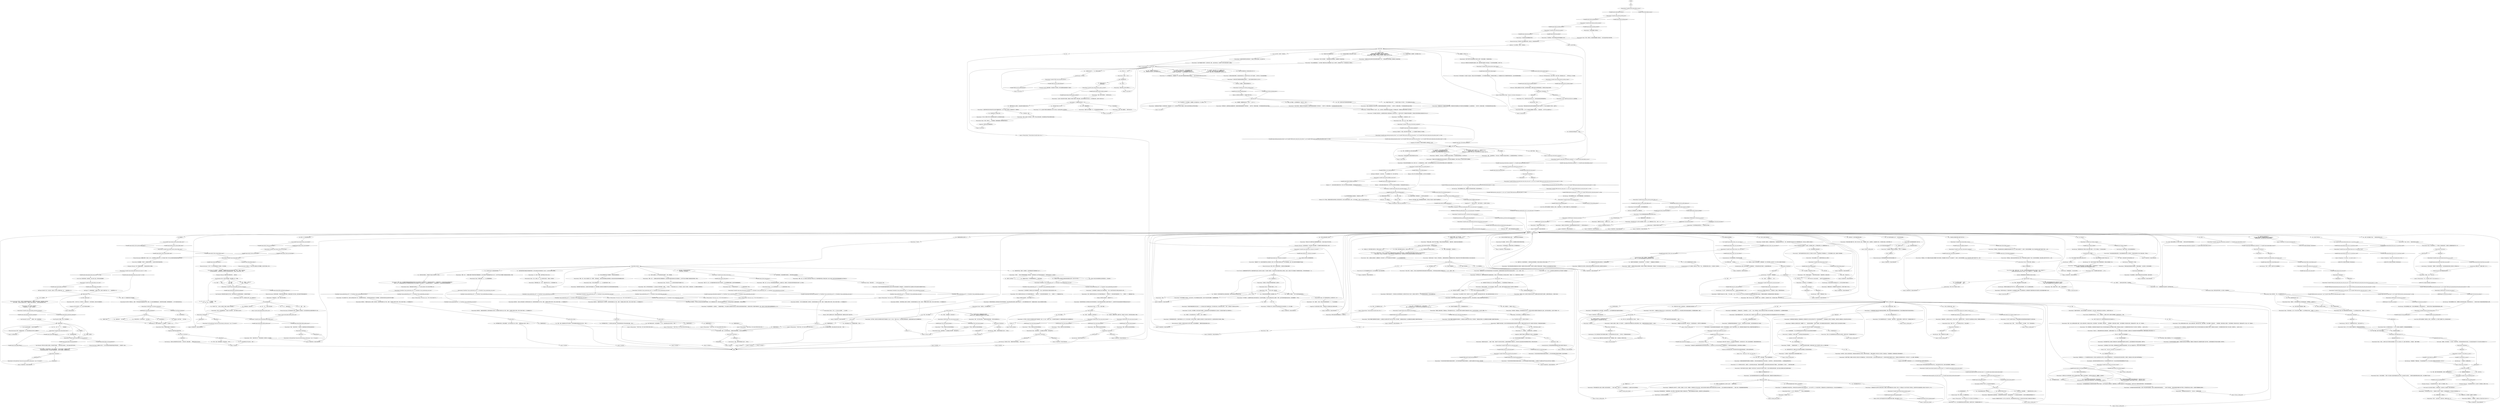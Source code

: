 # GATES / MEASUREHEAD
# An übermensch monolith guarding the button to the harbour office door. Into "science"-anthropometry based racial theory.
# ==================================================
digraph G {
	  0 [label="START"];
	  1 [label="input"];
	  2 [label="Measurehead's Babe: “天色已经很晚了，不是吗？你们这群人肯定真的很喜欢自己的工作吧，这么晚还可以在外面……”她转而注视着角落里出现的巨大身影，对方正朝着大门走过来。"];
	  3 [label="preintrohub"];
	  4 [label="Measurehead: “你个人以及整个种族的生命都围绕着*己戊*为中心转动。你出现在这里与己戊息息相关。”"];
	  5 [label="You: “所以，你*真的*是从岛上来的？”"];
	  6 [label="You: “其实，我觉得火腿三明治种族还是有希望的。”"];
	  7 [label="You: “个人主义是我的菜。”"];
	  8 [label="You: “我不是康米主义者。”"];
	  9 [label="Measurehead: “塞美尼人中的一支曾在可卡因的作用下乱性，在交媾的过程中他们发明了迪斯科。这是我们种族之耻——但是木已成舟。”"];
	  10 [label="Measurehead's Babe: 测颅先生离开的时候，女人的目光一直追随其后……"];
	  11 [label="Measurehead: 他慢慢点头。“你要做的——就是在众人的注视下成为工会的一员。”"];
	  12 [label="Measurehead: “你真正*需要的*是跟种族的灭绝和解——以及跟自己永远都无法把尸体从树上取下来这一现实和解。”他看着身后的按钮，脸上微微颤动的纹身暴露了他那极不明显的笑容。"];
	  13 [label="Measurehead: “塞美尼人是南岛种族，单倍群A4A，伊苏林迪群岛的合法主人。我们是古代佩里卡纳西斯的艾瑞奥帕吉特人后裔，4000年前迁移至此，比你们早了整整一千年。”"];
	  14 [label="You: “金，你怎么看？”"];
	  15 [label="Measurehead's Babe: “这些警察只是妒忌你罢了，让·卢克。”"];
	  16 [label="You: “你的耳垂太大了。”"];
	  17 [label="You: “你是对的，你在颅骨测量学标准上确实是完美的，我所在的种族完全没有胜出的可能。”"];
	  18 [label="Drama: 你在他的语气中觉察到了一丝刻意，有点像是在*演戏*。这不像他的风格，他一般都要更自我一些。"];
	  19 [label="Measurehead: Variable[\"gates.mhead_drama_lying\"]"];
	  20 [label="Variable[\"gates.mhead_drama_lying\"]", shape=diamond];
	  21 [label="!(Variable[\"gates.mhead_drama_lying\"])", shape=diamond];
	  22 [label="You: “我想我知道种族之谜是什么了。”"];
	  23 [label="You: “B类。”"];
	  24 [label="Measurehead: “A类包括塞美尼人，艾瑞奥帕吉特人，还有奥西登人——当然了，*马翁人*得排除掉，他们身上的湿疹已经严重到了笑不出来的程度。他们全都乳糖不耐——近亲繁殖的普遍结果……”"];
	  25 [label="Measurehead: Variable[\"gates.mhead_cyclo_maun\"]"];
	  26 [label="Variable[\"gates.mhead_cyclo_maun\"]", shape=diamond];
	  27 [label="!(Variable[\"gates.mhead_cyclo_maun\"])", shape=diamond];
	  28 [label="You: “那艾瑞奥帕吉特人是……”"];
	  29 [label="You: “塞美尼人和艾瑞奥帕吉特人之间有什么区别？”（继续聆听教诲。）"];
	  30 [label="Measurehead: “这颗行星上的人类历史就是一出早已上演无数次的悲剧，就像是一场充斥着皮肤、头发和骨头的热夜之梦。快醒醒吧，天真的棋子。”"];
	  31 [label="You: “我们再复习一次那个酷炫的种族分类吧。”"];
	  32 [label="You: “有钱人就希望我们进行*种族建构*，然后把钱全部留给他们。”"];
	  33 [label="Measurehead: “看到了吗，宝贝，这个跳迪斯科舞的垃圾已经没可卡因可用了，所以变得暴躁而且粗鲁，虚张声势地想要隐藏恐惧。”"];
	  34 [label="Jump to: [MAINHUB - MEASUREHUB]"];
	  35 [label="You: “我不是种族主义者，也不需要你的帮助。”[离开。]"];
	  36 [label="Measurehead: “己戊的贱奴啊，我发现自己正处于两难的境地。一方面，你这种可悲的自疗与种族之谜没有多大关联……”"];
	  37 [label="Measurehead's Babe: “真的特别难，”女人看着自己的手指甲。“我妈也做不到。”"];
	  38 [label="Jump to: [Suggestion: \"It's obvious -- you need to steer t...\"]"];
	  39 [label="Authority: 什么也不要说，先目测一下他的块头。"];
	  40 [label="Measurehead: “很好。”他松开你的手。“现在走吧，别继续再给自己的同性变态组织丢脸了。”"];
	  41 [label="Half Light: 他已经门户大开，攻过去吧。右钩拳，烈火烹油，跟他再*贴近*一些……让痛感再靠近一些！"];
	  42 [label="Physical Instrument: 天哪，一着不慎！你的脑袋被他的手摁住了，就像被一副钳子紧夹着，你感觉到每一焦耳能量……\n天哪，赌错了！你的拳头又被他的手抓住了，就像被一副钳子紧紧夹着……他的恢复速度简直是*怪物*。"];
	  43 [label="Pain Threshold: 忍着疼，见鬼，至少要忍着疼！"];
	  44 [label="Measurehead: Variable[\"gates.mhead_fight_failure\"]"];
	  45 [label="Variable[\"gates.mhead_fight_failure\"]", shape=diamond];
	  46 [label="!(Variable[\"gates.mhead_fight_failure\"])", shape=diamond];
	  47 [label="Measurehead: 别等了。你只有千分之一秒的时间——他要攻过来了，时间开始转动，他的左手已经握成拳头……"];
	  48 [label="Measurehead: IsKimHere()"];
	  49 [label="IsKimHere()", shape=diamond];
	  50 [label="!(IsKimHere())", shape=diamond];
	  51 [label="Measurehead: Variable[\"gates.mhead_halflight_punch_him\"]"];
	  52 [label="Variable[\"gates.mhead_halflight_punch_him\"]", shape=diamond];
	  53 [label="!(Variable[\"gates.mhead_halflight_punch_him\"])", shape=diamond];
	  54 [label="You: “欢迎来到瑞瓦肖！！”"];
	  55 [label="Jump to: [endhub]"];
	  56 [label="Measurehead: “没错，你根本无法与现实的荒原抗衡。”"];
	  57 [label="Endurance: 事情其实并没有看起来那么糟糕。诚然，巨量乙醇的代谢导致了你的高血压，不过你的体格还算健壮。你死不了的。"];
	  58 [label="Endurance: 光是这么站着就让你冷汗直流。你的呼吸开始紊乱，鼓膜中传来的心跳声越来越狂乱，你感觉自己的血压正在飙升。"];
	  59 [label="Measurehead's Babe: “让·卢克，他的身体严重暴露了他的低劣……”她捏住鼻子。“你可不可以让他离开这儿？”"];
	  60 [label="You: “我记得历史书上不是这么写的。”"];
	  61 [label="You: 我更喜欢直接开打的方案。"];
	  62 [label="Measurehead: “还有——服务他人是高尚的，这需要纪律。你们任性的个人主义只会导致你们的*种族衰败*，个人主义意味着散漫和低能。”"];
	  63 [label="Jump to: [body_down_continues]"];
	  64 [label="Measurehead: “今天告诉你的我们种族演化的秘密已经够多了。接下来你得去跟你们种族的灭绝和解。回去好好想想吧。”"];
	  65 [label="You: “那这个人将成为我们今天的幸运种族主义者！”"];
	  66 [label="Kim Kitsuragi: “总是有的。”"];
	  67 [label="Measurehead: “你这位低幼态的朋友说得对。你应该夹着尾巴离开这里，好好思考一下种族灭绝的问题。我会一直站在这里，不动如山。”"];
	  68 [label="Untitled hub"];
	  69 [label="Measurehead: “综上所述：你不是警察。你是个随处可见的罪犯，你的血统来源于苏拉菲和威斯珀的杀人犯及水手，甚至还有可能是*乌比*劣等的牧羊人。”"];
	  70 [label="You: （低语。）“这是都是为了……那个。”"];
	  71 [label="Measurehead: “他们的*皮脂*分泌过量。皮脂侵入了他们的大脑，所以他们会听*流浪乐队*的音乐，吃恶心的肉糜为底料的食物，这些习俗反过来继续让他们生成更多的皮脂。”"];
	  72 [label="asking_about_dudes"];
	  73 [label="Measurehead: “艾瑞奥帕吉特人身材纤巧，头颅颀长。塞美尼人力大无穷，体格健壮。前者是我们永不变化的先祖，自他们还在佩里卡纳西斯大洲的时代起就未曾发生过任何演化，上古的大脑栖息在他们细瘦的颅骨中……”他陷入沉默，开始想象着那份美丽和神秘。"];
	  74 [label="Measurehead: “这一点是个人都懂，这跟*种族之谜*没多大关系。”"];
	  75 [label="Jump to: [Measurehead: \"He turns to you. \"YOU COULD HAVE US...\"]"];
	  76 [label="You: “我才不是腐化的疯子，我只是想观察一下。算了，我会用其他办法进入港口的。”[离开。]"];
	  77 [label="Rhetoric: 还有什么致胜的办法吗？还是说这场修辞的游戏一直都在被人操控？我也说不准。"];
	  78 [label="Jump to: [Suggestion: \"Simple. Just humiliate him in front...\"]"];
	  79 [label="Measurehead: “这边，加工肉人。”他指向你身后办公室的门。"];
	  80 [label="Measurehead: Variable[\"gates.mhead_fight_success\"]"];
	  81 [label="Variable[\"gates.mhead_fight_success\"]", shape=diamond];
	  82 [label="!(Variable[\"gates.mhead_fight_success\"])", shape=diamond];
	  83 [label="You: [离开。]"];
	  84 [label="Kim Kitsuragi: “求你了，停手吧，你这样下去只让咱俩难堪。”"];
	  85 [label="Inland Empire: 他伤不了你。他还能怎么你呢，你什么场面没见过？"];
	  86 [label="Half Light: 不，别他妈跳芭蕾了，直接怼上去啊。右钩拳！跟他再*贴近*一些……让痛感再靠近一些！"];
	  87 [label="You: “我……是一个下……下……下贱的醉鬼！”"];
	  88 [label="Physical Instrument: 这股握力太可怕了，它正在对某些金贵的凝胶状物造成严重的伤害……你的视野一片血红。"];
	  89 [label="Suggestion: 不……不要‘冲向’任何人。你是个感性的人，还记得吗？要交流。"];
	  90 [label="Jump to: [theory_crafting_hub]"];
	  91 [label="Measurehead: IsTHCPresent(\"advanced_race_theory\")"];
	  92 [label="IsTHCPresent(\"advanced_race_theory\")", shape=diamond];
	  93 [label="!(IsTHCPresent(\"advanced_race_theory\"))", shape=diamond];
	  94 [label="Measurehead: “我的任务就是不让那些劣等的醉汉进入港口。”"];
	  95 [label="Measurehead: “你是在欣赏我的形态生理状态吗？”他皮肤下的肌肉泛起波纹。他让你看个够。"];
	  96 [label="Measurehead's Babe: “是的，测颅先生，他的身体彻底暴露了他的低劣，”大块头身边的年轻女子表示赞同。"];
	  97 [label="You: “我的身体*没有*暴露我的劣等！”"];
	  98 [label="Measurehead: “虽然在动的是你的嘴巴，但说话的其实是己戊。现在的你不过是一具行尸走肉罢了，只剩下很小一部分自我还残留着。”"];
	  99 [label="Perception (Smell): 闻起来就像一只老鼠爬进了你的胃袋，那只老鼠喝醉后就直接溺死了在里面了。"];
	  100 [label="You: “我来这里可不是为了这个的。”"];
	  101 [label="Jump to: [al gul hub]"];
	  102 [label="Measurehead: “乙醇真菌已经严重侵入了你的神经系统，操纵着你的一言一行，现在的你不过是它的*蚕蛹*。我在你以及你的种族身上看不到任何希望。”"];
	  103 [label="LAST HUB"];
	  104 [label="You: “你说的都对。现在我只需要你放我进港口。”\n“你说的都对。现在我只需要你配合警方办案。”\n“你说的都对。现在我只需要你帮我把尸体从树上弄下来。”"];
	  105 [label="You: “抱歉，我现在能理解了，而且更深入了。”"];
	  106 [label="Measurehead: “菜。个人主义。这些词是你从低等的青年文化中学来的吧？摇滚歌曲？”"];
	  107 [label="You: “我其实是个摇滚明星，一个叛逆者。”"];
	  108 [label="Measurehead: “原来如此。你通过直接与我的上级接触而在种族竞赛中打败了我，然后还让他给我下了一道命令。我向你的狡猾致敬，仇敌。我会去把树上那具尸体给弄下来的——徒手。”"];
	  109 [label="Measurehead's Babe: “你有没有想过，也许一切*本应*变得一团糟呢？”女人捻弄着自己的头发。“顺便说一句，我叫卡佳……”"];
	  110 [label="You: “这跟站队无关。我们做的一切都是为了维持秩序。”"];
	  111 [label="You: “好吧，那我想问——*塞美尼人*是什么？”"];
	  112 [label="Measurehead: “你真正*需要的*是跟种族的灭绝和解——以及跟自己永远都无法进入港口这一现实和解。”他看着身后的按钮，脸上微微颤动的纹身暴露了他那极不明显的笑容。"];
	  113 [label="Jump to: [MAINHUB - MEASUREHUB]"];
	  114 [label="Measurehead: “今天告诉你的我们种族演化的秘密已经够多了。接下来你得去跟你们种族的灭绝和解——以及跟*永远都无法*进入港口这一事实和解。”"];
	  115 [label="You: “你怎么知道接下来我们还会遇上种族主义者？”"];
	  116 [label="Measurehead: “种族就是现实。”他点头表示赞同。"];
	  117 [label="Jump to: [MAINHUB - MEASUREHUB]"];
	  118 [label="You: “我想学习这一先进的种族理论——来替代我之前的种族理论。我担心现有的这个理论太*基础*了。”"];
	  119 [label="Measurehead: “马翁族证明了当奥西登种族纯粹性过高时反倒会过犹不及——以及流苏中心主义的文化有多无谓。近亲繁殖导致了一个乳糖不耐的亚种族的诞生，这样的种族没人会看得起。”"];
	  120 [label="You: “又是个叛徒。我还以为你跟其他人不一样，会支持单种族国家呢。”"];
	  121 [label="Jump to: [You: \"\"And the *Vacholiers* you mentioned?\"\"]"];
	  122 [label="Measurehead: “平庸的B类已经说的差不多了。”他点点头，对成果表示满意。"];
	  123 [label="Empathy: 他的口吻里有一种奇怪的悲伤。这一次，其中的忧郁不再如以往那样充满英雄气概……"];
	  124 [label="You: “你那位女伴不是叫卡佳吗？”"];
	  125 [label="You: 我还是别提这茬了。"];
	  126 [label="You: “转念一想，我没时间继续深入这个话题。”（拒绝。）"];
	  127 [label="Measurehead: IsKimHere()"];
	  128 [label="IsKimHere()", shape=diamond];
	  129 [label="!(IsKimHere())", shape=diamond];
	  130 [label="Jump to: [MAINHUB - MEASUREHUB]"];
	  131 [label="You: “你说什么就是什么。这不过是组词造句训练罢了：劣等，种族英雄……”"];
	  132 [label="Measurehead: 他转向你。“你本来可以利用这次机会克服自己狭隘的、被*己戊*蹂躏的身份认同。而你非但并没能解开种族之谜，反而还企图*增加*让谜题更加难解——而且还没能得逞。”"];
	  133 [label="Measurehead: “他的愤怒早已被历史淘汰——就像大革命的荒诞悲剧一样。这种愤怒唯一能带来的只有阳痿的学术论文和神经性梅毒的摇滚忧郁症。”"];
	  134 [label="Measurehead's Babe: “我就知道他不会明白的，让。”女人看上去有点失了兴致,“他是个警察什么的。”"];
	  135 [label="Jump to: [Measurehead: \"He turns to you. \"YOU COULD HAVE US...\"]"];
	  136 [label="You: “首先，我*会*戒酒的。”"];
	  137 [label="Jump to: [MAINHUB - MEASUREHUB]"];
	  138 [label="Physical Instrument: 是的，不过随后你走错了一步。现在你感觉自己的头骨马上就要裂开了。"];
	  139 [label="You: “是啊，我们是这儿的法律。”"];
	  140 [label="Measurehead: Variable[\"gates.mhead_fight_second_failure_exit\"]"];
	  141 [label="Variable[\"gates.mhead_fight_second_failure_exit\"]", shape=diamond];
	  142 [label="!(Variable[\"gates.mhead_fight_second_failure_exit\"])", shape=diamond];
	  143 [label="secondfighthub"];
	  144 [label="You: “袭警啦！救命啊！”"];
	  145 [label="Pain Threshold: 尽管头骨上的握力正在增加，但你感觉不到疼痛……只能听到自己血液涌入，为你的大脑补充氧气的声音。"];
	  146 [label="Measurehead: Variable[\"gates.mhead_whitec_post_fail_fight\"]"];
	  147 [label="Variable[\"gates.mhead_whitec_post_fail_fight\"]", shape=diamond];
	  148 [label="!(Variable[\"gates.mhead_whitec_post_fail_fight\"])", shape=diamond];
	  149 [label="Measurehead: “住手。你这样只会让自己在这个女人面前蒙羞。”"];
	  150 [label="Measurehead: IsTHCPresent(\"the_waste_land_of_reality\")"];
	  151 [label="IsTHCPresent(\"the_waste_land_of_reality\")", shape=diamond];
	  152 [label="!(IsTHCPresent(\"the_waste_land_of_reality\"))", shape=diamond];
	  153 [label="You: “你说我的身体暴露了我的低劣是什么意思？”"];
	  154 [label="Measurehead: “这种*半阴不阳*的性成熟展示方式是什么意思？”他低头看着你，评估着你的体格。"];
	  155 [label="Kim Kitsuragi: “咳咳……”"];
	  156 [label="Measurehead: “像你这般示弱也许能对母性本能更强的年长女性产生吸引力——不过在*战场般的马丁内斯*，这很不利。”"];
	  157 [label="You: “等等，呃……*己戊*？”"];
	  158 [label="Measurehead: “你为什么不再喝一杯呢？你的体貌特征还够不上先天性畸形的标准呢。”"];
	  159 [label="Jump to: [LAST HUB]"];
	  160 [label="Measurehead: “别再求我了，你们应该以一种体面的方式退出历史舞台——比如邀请其他种族加入一场*世界大战*。”"];
	  161 [label="Jump to: [IsTaskActive(\"TASK.ask_traditionalis ...]"];
	  162 [label="You: “你身上这些纹身是什么意思？”"];
	  163 [label="Logic: 他肯定以为所有红头发的都是移民吧。"];
	  164 [label="Kim Kitsuragi: “你到底是谁？”警督回击道，“你在这里到底想干什么？为什么你身上的衣服比你实际的身材小了四个码？”"];
	  165 [label="You: 一言不发。"];
	  166 [label="Measurehead's Babe: “那个所谓的返祖特点让人家愿意说*哇，好大”"];
	  167 [label="You: 随它去吧。"];
	  168 [label="Measurehead: Variable[\"TASK.interview_union_boss_done\"]"];
	  169 [label="Variable[\"TASK.interview_union_boss_done\"]", shape=diamond];
	  170 [label="!(Variable[\"TASK.interview_union_boss_done\"])", shape=diamond];
	  171 [label="Jump to: [asking_about_dudes]"];
	  172 [label="You: “那你提到的*瓦科莱人*呢？”"];
	  173 [label="Measurehead: “梅斯克蚊人生来就无法生育，就跟骡子一样……”他悲哀地向西眺望，“他们唯一能做到，就只有乘着液压悬挂的定制机车、听着激进的*流浪乐队*音乐来发泄无力的绝望。”"];
	  174 [label="Measurehead: “够了。将C-F类的畸形特征当作笑话太过残忍。你就不想了解一下其他健全的种族了吗？”"];
	  175 [label="You: “我不需要你的怜悯。工人阶级将从血海中站起，而你和你那有钱的主子则会在溺死在里面。”[离开。]"];
	  176 [label="Measurehead's Babe: “个人主义真的把他玩坏了，让。”女人看起来有些失了兴致。"];
	  177 [label="Measurehead: CheckItem(\"union_membership_card\")  or  CheckItem(\"union_membership_card_other\")"];
	  178 [label="CheckItem(\"union_membership_card\")  or  CheckItem(\"union_membership_card_other\")", shape=diamond];
	  179 [label="!(CheckItem(\"union_membership_card\")  or  CheckItem(\"union_membership_card_other\"))", shape=diamond];
	  180 [label="Jump to: [Measurehead: \"\"VERY WELL. YOU MAY ENTER THE DOOR...\"]"];
	  181 [label="You: “我醒了五分钟的酒。”"];
	  182 [label="Composure: 那个战斗架势——小心，他正*等*着你出勾拳呢！"];
	  183 [label="Jump to: [MAINHUB - MEASUREHUB]"];
	  184 [label="You: “我得找到让时间倒流的方法。”\n“我不清楚什么现实脉络。你能直接告诉我怎么让时间倒流吗？”\n“我清楚现实脉络。我们还是来谈谈时光倒流的事情吧。”"];
	  185 [label="Jump to: [MAINHUB - MEASUREHUB]"];
	  186 [label="You: “我想跟谁合作就跟谁合作。”"];
	  187 [label="Endurance: 他可能还要一会儿才能缓过来。"];
	  188 [label="Physical Instrument: 你的拳头就像一个熟透的苹果在他掌中碎裂。疼痛感迅速传入你的大脑，他还在继续不停地扭动着你的手："];
	  189 [label="You: “我是无敌的，根本就不疼……”"];
	  190 [label="fightnexthub"];
	  191 [label="Measurehead: “快说：‘我是个下贱的醉汉。’”\n“你知道该说什么：‘我是个下贱的醉汉。’”"];
	  192 [label="You: “欢迎来到瑞瓦肖！！”"];
	  193 [label="Measurehead's Babe: 女人看向院子的方向。“让·卢克一定在那儿大肆破坏呢。真希望能亲眼目睹那场面……”"];
	  194 [label="Measurehead: IsKimHere()"];
	  195 [label="IsKimHere()", shape=diamond];
	  196 [label="!(IsKimHere())", shape=diamond];
	  197 [label="Measurehead: Variable[\"cargo.jump_whictecheck_completed\"]  or  Variable[\"gates.mhead_fight_success\"]"];
	  198 [label="Variable[\"cargo.jump_whictecheck_completed\"]  or  Variable[\"gates.mhead_fight_success\"]", shape=diamond];
	  199 [label="!(Variable[\"cargo.jump_whictecheck_completed\"]  or  Variable[\"gates.mhead_fight_success\"])", shape=diamond];
	  200 [label="Rhetoric: 你可以*内化*测颅先生的种族理论，这将*充实*你的修辞学。"];
	  201 [label="Jump to: [MAINHUB - MEASUREHUB]"];
	  202 [label="You: “所以……你*不是*从岛上来的？”"];
	  203 [label="Measurehead: “带着你们的军队朝塞美尼群岛和布吉街进发吧，我们会把你们碾成齑粉。等你们灭绝之后，我们会为你们建一座博物馆。”"];
	  204 [label="You: “那边那个种族主义胖子……（指向那个种族主义卡车司机。）你不过就是撸过铁之后的他。”"];
	  205 [label="Suggestion: 男人纹丝未动。祈祷港口里面那位上级能更合作一些吧。"];
	  206 [label="Jump to: [LAST HUB]"];
	  207 [label="Rhetoric: 货车司机那一套吗？那是很基础的种族理论，而现在这个要比那一套高到不知道哪里去了。"];
	  208 [label="Measurehead: “克莱尔先生是一个有远见、有手段的男人。他拥有足够的意志力去跟国际资本叫板，那恰恰是*你的*种族*里那些天真的康米主义者从未能企及的。”"];
	  209 [label="rock_and_roll"];
	  210 [label="Rhetoric: 他要说但是了。"];
	  211 [label="Measurehead: Variable[\"tc.scab_leader_is_a_merc\"]"];
	  212 [label="Variable[\"tc.scab_leader_is_a_merc\"]", shape=diamond];
	  213 [label="!(Variable[\"tc.scab_leader_is_a_merc\"])", shape=diamond];
	  214 [label="Measurehead: “再见了，火腿三明治。从现在开始，你就是工会的一员了。”"];
	  215 [label="Measurehead: “南岛种族。单倍群A4A，伊苏林迪群岛的合法主人。我们是古代佩里卡纳西斯的艾瑞奥帕吉特人后裔，4000年前迁移至此，比你们早了整整一千年。”"];
	  216 [label="Kim Kitsuragi: “我觉得现在的这个种族主义者比之前那个要好——不过下次再遇上一个的话肯定会更好。”"];
	  217 [label="You: “够了。”"];
	  218 [label="Measurehead: “小矮子哈迪同时还在拿公司的工资，而我只对工会负责——而且纯粹出于*种族英雄主义*。对于我们塞美尼人来说，金钱是个外来的概念。”"];
	  219 [label="Conceptualization: 是的。最好不要朝这个方向发散思维了，你可能会获知太多的*秘密*，太过接近种族的太阳。"];
	  220 [label="Jump to: [gates.mhead_fight_failed_another_time]"];
	  221 [label="Kim Kitsuragi: “你认真的吗？”警督看着你。"];
	  222 [label="Jump to: [theory_crafting_hub]"];
	  223 [label="You: “我很肯定人类的历史没那么长。”"];
	  224 [label="Measurehead: “输送血红蛋白的心脏是神秘的，它那黑暗的意志也同样神秘，”他玄虚地回答到。“个人的话题已经说的够多了。现在你已经掌握全部种族类型了吗？”"];
	  225 [label="Reaction Speed: 你的目光跳跃到他身旁的年轻女子身上，她正在捻弄自己的头发。她的头发是浅褐色的，眼睛是杂色……"];
	  226 [label="Measurehead's Babe: “是啊……”年轻女子往嘴里丢了一块口香糖。“了解一下背景总是好的。”"];
	  227 [label="Jump to: [Measurehead: \"\"BUT ENOUGH. IT IS CRUEL TO ENTERTA...\"]"];
	  228 [label="Jump to: [this_hub_finale]"];
	  229 [label="Measurehead: “所以呢？”"];
	  230 [label="You: “自相矛盾的是，你虽说想要取代奥西登人，用的却是他们的种族理论。”"];
	  231 [label="Measurehead: “看啊，宝贝，这个法律的爪牙居然也是个种族主义者，但他所掌握的种族主义原始且生硬。他以为光生搬一套科学竞争机制就能破解伟大的*种族之谜*。”"];
	  232 [label="Measurehead: “看啊，宝贝，这个暴躁的摇滚叛逆者觉得种族混合理论之所以存在就是为了让他*愤愤不平*。在他自我存在的镜厅中，一切都是虚伪的——对他来说甚至连自然都是虚伪的。”\n“看啊，宝贝，这个暴躁的迪斯科异议分子觉得种族混合理论之所以存在就是为了让他*愤愤不平*。在他自我存在的镜厅中，一切都是虚伪的——对他来说甚至连自然都是虚伪的。”"];
	  233 [label="Measurehead's Babe: “有钱人真的把他玩坏了，让。”女人看起来有些失了兴致。"];
	  234 [label="You: “我不需要你的怜悯。还有你误解我了，我才不是自由主义者，我只是……我算是自由主义者吗？”[离开。]"];
	  235 [label="Measurehead: “非常好……”他脸上的骨相线条像拼图一样移动着：“劣等的瑞瓦肖人似乎开始进行种族反省了。你是如何达成这个小小奇迹的？”"];
	  236 [label="Measurehead: “这不可能。在这场与己戊的棋局中你是不可能获胜的，每过一天，每过一个星期，每过一个月你的精力随时都会耗尽。奥西登单倍群无法进行长期清醒的思考。”"];
	  237 [label="Measurehead: IsKimHere()"];
	  238 [label="IsKimHere()", shape=diamond];
	  239 [label="!(IsKimHere())", shape=diamond];
	  240 [label="heroic_blubber"];
	  241 [label="You: 让他私下和你交谈。"];
	  242 [label="You: Variable[\"plaza.measurehead_facha_dq_wc_to_get_him_to_talk\"]"];
	  243 [label="Variable[\"plaza.measurehead_facha_dq_wc_to_get_him_to_talk\"]", shape=diamond];
	  244 [label="!(Variable[\"plaza.measurehead_facha_dq_wc_to_get_him_to_talk\"])", shape=diamond];
	  245 [label="Kim Kitsuragi: “你先去谈谈吧，”警督瞥了一眼栏杆然后说道。“反正我也要去弗利多那儿买些东西。我们晚点汇合。”"];
	  246 [label="Conceptualization: 先问问有哪些种族。种族分类至关重要。"];
	  247 [label="Jump to: [MAINHUB - MEASUREHUB]"];
	  248 [label="You: “对唔住啦，我也不想的。”（按下按钮。）"];
	  249 [label="You: “等等，那样不是明摆着告诉所有人我是听命于工会的吗。”\n“等等，那样不是明摆着告诉所有人我们是听命于工会的吗。”"];
	  250 [label="Measurehead: IsKimHere()"];
	  251 [label="IsKimHere()", shape=diamond];
	  252 [label="!(IsKimHere())", shape=diamond];
	  253 [label="Kim Kitsuragi: “我们还是需要进入港口，还有证词需要收集呢。肯定还有其他方法……”"];
	  254 [label="Measurehead: 他甚至看都没看那个东西一眼。"];
	  255 [label="Electrochemistry: 他说得对。要想*性奋*起来几乎是不可能的，除非你俩都喝醉了。清醒的时候还做这事就太可怕了。"];
	  256 [label="Measurehead: “都是些流行文化的空话。要给你这样的巨婴‘灌输’任何东西从理性上来说都*毫无乐趣可言*。”"];
	  257 [label="Jump to: [MAINHUB - MEASUREHUB]"];
	  258 [label="Jump to: [endhub]"];
	  259 [label="Measurehead: “不可能。你根本无法与现实的荒原抗衡。”"];
	  260 [label="Measurehead: IsTHCPresent(\"the_waste_land_of_reality\")"];
	  261 [label="IsTHCPresent(\"the_waste_land_of_reality\")", shape=diamond];
	  262 [label="!(IsTHCPresent(\"the_waste_land_of_reality\"))", shape=diamond];
	  263 [label="Endurance: 你听见自己的心跳，又快又不规则。你有关节痛，然后感到自己老了……但不管怎么说，你还活着。"];
	  264 [label="You: “你说得对。我是己戊的奴仆，但我还是需要进入港口。”\n“你说得对。我是己戊的奴仆，不过我还是需要你遵纪守法。”\n“你说得对。我是己戊的奴仆，不过我还是需要把尸体从树上弄下来。”"];
	  265 [label="Measurehead: “没错，我的小颅骨奴仆。”他赞许地点点头。"];
	  266 [label="Encyclopedia: 人工发酵饮品已经存在了一万年……"];
	  267 [label="Jump to: [al gul hub]"];
	  268 [label="Measurehead: Variable[\"jam.truckman_greeting_done\"]"];
	  269 [label="Variable[\"jam.truckman_greeting_done\"]", shape=diamond];
	  270 [label="!(Variable[\"jam.truckman_greeting_done\"])", shape=diamond];
	  271 [label="You: “种族什么的不重要——我只需要你配合一下我的工作，拜托了。”"];
	  272 [label="You: 那不就意味着我自己也要变成一个塞美尼至上主义者？"];
	  273 [label="Measurehead: “种族主义者一般都不是自己所属种族最好的样本。”他指了指街上那个货车司机……"];
	  274 [label="Kim Kitsuragi: “一个假扮成工人的雇佣兵说的。”"];
	  275 [label="Measurehead: “我们才是未来。你只需要知道这个就可以了。”"];
	  276 [label="Measurehead: “我是在科戎出生的……”他换了个思路：“但我并不*只是*来自于瑞瓦肖。这座城市是塞美尼人战略的中心。我们的文化正通过瑞瓦肖的贸易网络向外传播，并终将主宰全世界。”"];
	  277 [label="Measurehead: “是的。”"];
	  278 [label="Conceptualization: 这可能会使得他愿意跟你更加开诚布公地探讨*种族之谜*……"];
	  279 [label="Jump to: [MAINHUB - MEASUREHUB]"];
	  280 [label="Measurehead: “你那位低幼态的朋友脑子转得挺快。”他靠近查看着：“凸出的枕骨，还有凹陷的颧骨……”"];
	  281 [label="You: “你确定吗？我是说……你的下巴显然具备返祖的特点。”"];
	  282 [label="Measurehead: “宝贝，谢谢你。”他石头一般脸上的纹身短暂地微笑了一下。“不过交给我就好。”"];
	  283 [label="Measurehead: “你不想被人评判，因为你是个诞生自病态的多文化性的遗传体。这一点可以理解。”"];
	  284 [label="You: “我想学习你的种族理论。所以我们能不能……交个朋友呢？”（试着露出惹人同情的微笑。）"];
	  285 [label="Rhetoric: 等等，刚才不是还说是*伊尔玛沙漠侏儒*发明了酒精，然后又被掠夺一空了吗？"];
	  286 [label="You: “也许是我误解了，不过人类内部的差异性还不至于到会生产出无法生育的后代的程度吧？”"];
	  287 [label="Measurehead: “是的。在没上过警校培训课的人看来，克吉克人是粉白色的，就像火腿三明治。但是只要看一下他们的眼睛，你就会发现……”他斜睨着你，眼里充满圣人的智慧，“他们的眼珠是一种混沌的烂泥色，而皮肤也差不多：病态、多汗、而且惨白……”"];
	  288 [label="Jump to: [theory_crafting_hub]"];
	  289 [label="You: “这种东西让特别唬人，特别是对于自由主义者和进步人士来说。”"];
	  290 [label="Measurehead: “看啊，宝贝。这个化石一样的摇滚叛逆者想挑战我——权威的化身。他想用上个世纪摇滚乐里学到的脏话来为他的个人主义招魂。”"];
	  291 [label="Measurehead: CheckItem(\"union_membership_card\")  or  CheckItem(\"union_membership_card_other\")"];
	  292 [label="CheckItem(\"union_membership_card\")  or  CheckItem(\"union_membership_card_other\")", shape=diamond];
	  293 [label="!(CheckItem(\"union_membership_card\")  or  CheckItem(\"union_membership_card_other\"))", shape=diamond];
	  294 [label="Volition: 你的意志力被点燃了，它催促你开了口……"];
	  295 [label="Measurehead: “歌词现在改了。快说：‘我是个暴力的醉汉。’”"];
	  296 [label="Esprit de Corps: 他巴不得能结束这场对话。"];
	  297 [label="Measurehead: Variable[\"gates.measurehead_endurance_found_fascist_time_quest\"]"];
	  298 [label="Variable[\"gates.measurehead_endurance_found_fascist_time_quest\"]", shape=diamond];
	  299 [label="!(Variable[\"gates.measurehead_endurance_found_fascist_time_quest\"])", shape=diamond];
	  300 [label="Measurehead: Variable[\"gates.mhead_fight_painthresh_nodamage\"]"];
	  301 [label="Variable[\"gates.mhead_fight_painthresh_nodamage\"]", shape=diamond];
	  302 [label="!(Variable[\"gates.mhead_fight_painthresh_nodamage\"])", shape=diamond];
	  303 [label="Pain Threshold: 你碎掉的拳头被他拧成了麻花，但你的身体由于肾上腺素而变得麻木，已经感觉不到疼痛了……"];
	  304 [label="Measurehead: Variable[\"gates.mhead_fight_savoir_help\"]"];
	  305 [label="Variable[\"gates.mhead_fight_savoir_help\"]", shape=diamond];
	  306 [label="!(Variable[\"gates.mhead_fight_savoir_help\"])", shape=diamond];
	  307 [label="You: （退后一步，然后施展360度飞身回旋踢。）"];
	  308 [label="Measurehead: 男人砰的一声砸在地上，就像一个坏掉的由肌肉和肌腱组成的木偶。有那么一会儿他还试图硬撑着抬起头，双眼茫然地注视着你，眼神里满是讶异……那个*按钮*就在你的左边。"];
	  309 [label="Measurehead: IsKimHere()"];
	  310 [label="IsKimHere()", shape=diamond];
	  311 [label="!(IsKimHere())", shape=diamond];
	  312 [label="Measurehead: Variable[\"gates.mhead_fight_failure\"]"];
	  313 [label="Variable[\"gates.mhead_fight_failure\"]", shape=diamond];
	  314 [label="!(Variable[\"gates.mhead_fight_failure\"])", shape=diamond];
	  315 [label="Kim Kitsuragi: “我们还是需要进入港口，还需要有人帮忙解决树的问题。肯定还有其他办法……”"];
	  316 [label="Kim Kitsuragi: “我们还是需要进入港口，还有证词需要收集呢。肯定还有其他方法……”他的目光开始在飞旋旅店院落四周的屋顶上游荡。"];
	  317 [label="Perception (Hearing): 一阵尖锐的笑声打断了你，在整个马丁内斯回荡。是坤诺！然后……"];
	  318 [label="You: “我的身体不重要。我是警察，我们需要进入港口。”"];
	  319 [label="Jump to: [endhub]"];
	  320 [label="Measurehead: Variable[\"gates.mhead_physint_high_trigger\"]"];
	  321 [label="Variable[\"gates.mhead_physint_high_trigger\"]", shape=diamond];
	  322 [label="!(Variable[\"gates.mhead_physint_high_trigger\"])", shape=diamond];
	  323 [label="Measurehead: “你的身体仍在继续暴露你的劣等。”"];
	  324 [label="Measurehead: “不，你不需要进港口，你需要再来一杯。现在已经轮不到奥西登单倍群B4发号施令了，*火腿三明治种族*的影响力正在江河日下。”"];
	  325 [label="Measurehead: “你们给这个世界带来了*优生学*，电力，还有导弹、静风舰等等强大的战争武器。你们靠着冶金学、种族理论以及政治学获取了巨大的利益。”"];
	  326 [label="race hub"];
	  327 [label="Measurehead: “猝然的动作，这是神经退化症晚期的信号。奥西登单倍群到底堕落到了怎样的地步……”他停下来，忧郁地沉思着。“你们曾经是高贵而又强大的种族。”"];
	  328 [label="Measurehead: Variable[\"gates.mhead_rhet_internalize_theory\"]"];
	  329 [label="Variable[\"gates.mhead_rhet_internalize_theory\"]", shape=diamond];
	  330 [label="!(Variable[\"gates.mhead_rhet_internalize_theory\"])", shape=diamond];
	  331 [label="Measurehead: 他一动不动地看着港口的方向，脸上的纹身像是一张石头构成的网络。"];
	  332 [label="Measurehead: “很好理解。你们之前碰见的种族主义者大概是个奥西登人，并不能真的成为一个合格的对手。”\n“很好理解，之前的种族主义者并不能真的阻碍你们进港口。”"];
	  333 [label="Jump to: [MAINHUB - MEASUREHUB]"];
	  334 [label="Jump to: [MAINHUB - MEASUREHUB]"];
	  335 [label="You: “A类。”"];
	  336 [label="Kim Kitsuragi: “是的，好像的确*没什么道理*。”"];
	  337 [label="Measurehead: “作为一种种族特征，粉色的肤色只有通过数个世纪之久的先进热兵器战争以及文化霸权方可取得，而格拉德人发动战争、文化称霸的目的其实只是为了有己戊喝、有*烟草*抽……以及有*土豆*吃。”"];
	  338 [label="You: “最好还是不要了吧。塞美尼-克吉卡混血的知识好像超出了现在我的承受范围。”"];
	  339 [label="Measurehead: “如你所知，克吉克人非常具有奴性，特别是在他们遇到有钱人的时候。种族科学家设想过——要是让塞美尼人和克吉克人杂交的话，就会诞生出一个兼具塞美尼人力量和格拉德人奴性的超级劳工……”"];
	  340 [label="Measurehead's Babe: “好恶心哦，让。”女人那张年轻的脸庞不悦地皱作一团。"];
	  341 [label="You: “我想要的就是这个。”"];
	  342 [label="Measurehead's Babe: “宝贝，别那么小气，”女人向测颅先生恳求。“再给他一次机会嘛。”"];
	  343 [label="Measurehead's Babe: “亲爱的让——来次英雄之举吧。”"];
	  344 [label="Measurehead: “不可能。你根本无法与现实的荒原抗衡。”"];
	  345 [label="Kim Kitsuragi: “总算。”警督不耐烦地指了指大门，“咱们走。”"];
	  346 [label="Measurehead: IsKimHere()"];
	  347 [label="IsKimHere()", shape=diamond];
	  348 [label="!(IsKimHere())", shape=diamond];
	  349 [label="Measurehead: “如果劣等的瑞瓦肖人真的有能力进行批判性思维的话，他也许还能证明自己配得上当我的*种族对手*——我是不是不该将这些深奥的科学原理拿出来与他分享？”"];
	  350 [label="Measurehead: IsKimHere()"];
	  351 [label="IsKimHere()", shape=diamond];
	  352 [label="!(IsKimHere())", shape=diamond];
	  353 [label="Measurehead: “没前途的*种族学生*回来了。”"];
	  354 [label="Measurehead: Variable[\"plaza.measurehead_facha_dq_wc_to_get_him_to_talk\"]"];
	  355 [label="Variable[\"plaza.measurehead_facha_dq_wc_to_get_him_to_talk\"]", shape=diamond];
	  356 [label="!(Variable[\"plaza.measurehead_facha_dq_wc_to_get_him_to_talk\"])", shape=diamond];
	  357 [label="Jump to: [Measurehead: \"\"SO... WOMEN, HUH?\" The Semenese su...\"]"];
	  358 [label="Measurehead: IsTaskActive(\"TASK.ask_traditionalists_how_to_turn_back_time\")--[[ Variable[ ]]"];
	  359 [label="IsTaskActive(\"TASK.ask_traditionalists_how_to_turn_back_time\")--[[ Variable[ ]]", shape=diamond];
	  360 [label="!(IsTaskActive(\"TASK.ask_traditionalists_how_to_turn_back_time\")--[[ Variable[ ]])", shape=diamond];
	  361 [label="Scab Leader: 男人回头看了看身后——转角处出现一个庞然大物，向他走来，然后从他身边经过……"];
	  362 [label="Measurehead: “尸体已经从树上弄下来了。”他拍掉手上的木屑。“现在退下，然后弹冠相庆吧，今天你站在了胜利种族这一边。”"];
	  363 [label="You: “我……是……一个……一个下贱的酒……酒鬼。”\n“西——西——西——下贱的酒鬼！”"];
	  364 [label="You: “救命！”\n“我是个英雄……”"];
	  365 [label="Measurehead: “在肉体的棋局里，你是个差劲的棋手。”他松开你的脑袋。你重重跌坐在地上。\n“这肯定是神经退化造成的，你永远都不懂得吸取教训。”他松开你的脑袋，你重重跌坐在地上。"];
	  366 [label="You: （设法挣脱他的束缚。）"];
	  367 [label="Measurehead: Variable[\"gates.mhead_fight_suc_fail_painthresh\"]"];
	  368 [label="Variable[\"gates.mhead_fight_suc_fail_painthresh\"]", shape=diamond];
	  369 [label="!(Variable[\"gates.mhead_fight_suc_fail_painthresh\"])", shape=diamond];
	  370 [label="Measurehead: “很好。”他松开你的小手。“现在赶紧走吧。免得你的一会心脏骤停。”"];
	  371 [label="Measurehead: Variable[\"cargo.jump_whictecheck_completed\"]"];
	  372 [label="Variable[\"cargo.jump_whictecheck_completed\"]", shape=diamond];
	  373 [label="!(Variable[\"cargo.jump_whictecheck_completed\"])", shape=diamond];
	  374 [label="Jump to: [MAINHUB - MEASUREHUB]"];
	  375 [label="You: “明白了。”"];
	  376 [label="Measurehead: “屈服于己戊不能解释*一切*。你们种族衰落还有其他原因。”"];
	  377 [label="Measurehead: “我毫不意外你会这么喜欢迪斯科。塞美尼种族的文化战无不胜，必将生成很多这一类能让其他族群沉迷其中的副产品。”"];
	  378 [label="Measurehead: IsKimHere()"];
	  379 [label="IsKimHere()", shape=diamond];
	  380 [label="!(IsKimHere())", shape=diamond];
	  381 [label="Jump to: [MAINHUB - MEASUREHUB]"];
	  382 [label="Measurehead: “今天告诉你的我们种族演化的秘密已经够多了。接下来你得去跟你们种族的灭绝和解——以及跟自己*永远都无法*把尸体从树上取下来这一现实和解。。”"];
	  383 [label="You: “你*确定*我在颅骨测量学上没有更胜你一筹？”"];
	  384 [label="Measurehead's Babe: “你的耳垂无可挑剔，让·卢克。”"];
	  385 [label="Suggestion: 你让他完全放松了警惕……他和他的女人现在都在全身心地思考这件事。"];
	  386 [label="Measurehead: “你下颌前突——这是精神分裂症以及性无能的症状。纯以美学标准衡量，你下颌上的凹槽让你看上去就像一个婴孩。这还不是颅骨测量法得出的结论，我只是随便看了一下而已。”"];
	  387 [label="Measurehead: “别做梦了，我知晓伟大种族之谜的答案，但我凭什么要把这个答案拿出来跟一个怪胎分享？你并没有做好当奴才的觉悟。”"];
	  388 [label="Measurehead: “我并非第一道防线——我是最后的防线。”他轻蔑地望向海岸的方向。“另外，那些所谓的*哈迪兄弟*只是一群娘炮健美运动员。他们这伙人在精神上已经退化了。”"];
	  389 [label="You: “等等——到底哪些国家是马翁族？”"];
	  390 [label="Measurehead: “大自然遴选出了他们中的领袖，就像是塞美尼和艾瑞奥帕吉特血统的缩影；叫作“民众”的底层则不同，不过是一群死气沉沉的渣滓。”"];
	  391 [label="Measurehead: “就是瑞瓦肖人——介于A类和种族大染缸之间。瑞瓦肖人血统的混杂太过严重，已经无法分辨基因的优劣了。你们还尝试发动可悲又低劣的革命，却铸成了人类诞生82,000年以来犯下最严重的错误。”"];
	  392 [label="Visual Calculus: 格拉德境内的克吉克人（尤古人，西姆斯科人，西斯特人等等）就是你在犯罪嫌疑人记录里所说的白人，警官。"];
	  393 [label="You: “你不喜欢单民族国家？”"];
	  394 [label="Measurehead: “民主制的单民族国家小若蝼蚁，这种国家只能培育出平庸的基因。而塞美尼-艾瑞奥帕吉特人的超国家将会遍布*全部*地壳，从神圣的塞美尼到卡特拉的北部高原，绵延不绝。”"];
	  395 [label="the_enigma_answer"];
	  396 [label="Measurehead: “看啊，宝贝，一旦要面对他终将毁灭的残酷真相时，这位忧郁的学者就开始拨弄自己的生殖器官了。他寸草不生的头顶暴露了他是强迫性自慰者这一真相。”"];
	  397 [label="Untitled hub"];
	  398 [label="Measurehead's Babe: “讨厌，让，你怎么这么浪漫啊……”女人迷醉了。"];
	  399 [label="Measurehead: 他转向你。“低阶的种族主义者啊，我怜悯你，你显然真的很想进入这个港口，就像一个急着要上厕所的小男孩。我可以为你按下按钮——大门接着就会打开。”"];
	  400 [label="Measurehead: CheckItem(\"union_membership_card\")  or  CheckItem(\"union_membership_card_other\")"];
	  401 [label="CheckItem(\"union_membership_card\")  or  CheckItem(\"union_membership_card_other\")", shape=diamond];
	  402 [label="!(CheckItem(\"union_membership_card\")  or  CheckItem(\"union_membership_card_other\"))", shape=diamond];
	  403 [label="You: “现在把门打开吧，我需要跟你的老大聊聊。”\n“现在把门打开吧，我需要跟艾弗拉特聊聊把尸体弄下来的事。”"];
	  404 [label="Measurehead: “如果劣等的瑞瓦肖人真的有能力进行批判性思维的话，他也许还能证明自己配得上当我的*种族对手*——我为何要帮助我的对手呢？”他看着红色按钮，想从自己的理想中找寻建言。"];
	  405 [label="Measurehead's Babe: “真的特别难，”女人看着自己的手指甲。“我妈也做不到。”"];
	  406 [label="Kim Kitsuragi: “我们走吧，警官。”警督把手搭在你的肩膀上。“我们去干活吧。”"];
	  407 [label="Measurehead: 他步履蹒跚、气喘吁吁，你周围的时间静止了。远处港口传来的声音渐渐平静。"];
	  408 [label="Measurehead's Babe: “酷。我喜欢既有枪又有种的男人。”女人捻弄着自己的头发。“顺便说一句，我叫卡佳。”"];
	  409 [label="You: “我……他妈的……操你大爷！”\n“求你了，我不记得了……”"];
	  410 [label="You: “我是一个……警察。”"];
	  411 [label="You: “你奈何不了我……还有什么手段那个*两面三刀的婊子*没对我使过？”"];
	  412 [label="Measurehead: “好吧。再见。继续劣化下去吧。”"];
	  413 [label="You: 战斗。"];
	  414 [label="You: “这是你喜欢的东西吗？”"];
	  415 [label="Jump to: [MAINHUB - MEASUREHUB]"];
	  416 [label="You: “这个杯子是你丢进垃圾堆的吗？”"];
	  417 [label="Measurehead's Babe: 让·卢克一定在那儿大肆破坏呢。真希望能亲眼目睹那场面……”"];
	  418 [label="You: “话是这么说，但你仍然是在*服侍*他。你是怎么消化这一点的？”"];
	  419 [label="You: 什么也不说，先目测一下他的块头。"];
	  420 [label="Measurehead: Variable[\"gates.mhead_rhetoric_algul_is_alcohol\"]"];
	  421 [label="Variable[\"gates.mhead_rhetoric_algul_is_alcohol\"]", shape=diamond];
	  422 [label="!(Variable[\"gates.mhead_rhetoric_algul_is_alcohol\"])", shape=diamond];
	  423 [label="Measurehead: “没错，我的小骷髅奴仆。”他赞许地点点头。"];
	  424 [label="You: （闻闻你自己的口气。）“金，真有那么难闻吗？”"];
	  425 [label="Measurehead: “我是那片岛屿的后裔。乌伦布尔的狭窄街道在我遗传自先祖的梦中与我同在，我看见年轻的萨马拉女子步入*幽灵岛*的灰色空间，等待着灰域的无暇感孕。”"];
	  426 [label="Measurehead: “你们征服了劣等文明——比如畸形的希米恩人和莫名痴迷于土豆的克吉克人——而如今你们停下了攀登遗传学高峰的脚步，反倒流连于感伤的情绪以及轻佻的流行文化之中。”"];
	  427 [label="Measurehead: Variable[\"gates.mhead_halflight_punch_him\"]"];
	  428 [label="Variable[\"gates.mhead_halflight_punch_him\"]", shape=diamond];
	  429 [label="!(Variable[\"gates.mhead_halflight_punch_him\"])", shape=diamond];
	  430 [label="You: “康米主义挺酷的啊。”"];
	  431 [label="You: “警督，但是如果我们不打算这么做呢？”"];
	  432 [label="Jump to: [guard_here_boi]"];
	  433 [label="You: “我真的不知道塞美尼人是什么。我的脑袋最近受过伤。”"];
	  434 [label="You: “明白了。”"];
	  435 [label="Measurehead: “是的……”男人陷入沉默，面无表情。"];
	  436 [label="You: “还有呢？”"];
	  437 [label="You: 不，对于这个话题我最好还是什么也别说。"];
	  438 [label="Measurehead: “自己查去吧，你个内胚胎畸形儿。”"];
	  439 [label="Measurehead: IsKimHere()"];
	  440 [label="IsKimHere()", shape=diamond];
	  441 [label="!(IsKimHere())", shape=diamond];
	  442 [label="Kim Kitsuragi: “有意思。”警督快速记了几笔。"];
	  443 [label="Jump to: [MAINHUB - MEASUREHUB]"];
	  444 [label="Measurehead: “伊苏林迪群岛的本土居民。塞美尼人居住在南部诸岛……..”他指了指南方，海的另一头。“*我*就是塞美尼人——幽灵岛乌伦布尔部的血脉。”"];
	  445 [label="Jump to: [theory_crafting_hub]"];
	  446 [label="You: “其实听起来这场大革命还挺不赖的，而且很有必要。”\n“我听说过这场大革命，虽然也在过程中也铸成过错误，但它本身还是正确的。你说得不对。”"];
	  447 [label="You: “我想要的就是这个。”"];
	  448 [label="Measurehead: “你以为他是个老头，但在内心深处他还只是个少年，只看得到镜子里的自己。*真相*就站在他的自由主义小团体眼前，*高潮*则是*RRC电台1套早间节目*的盛典。”"];
	  449 [label="Jump to: [Measurehead: \"\"VERY WELL. YOU MAY ENTER THE DOOR...\"]"];
	  450 [label="You: “我想要的就是这个。”"];
	  451 [label="Volition: 不。"];
	  452 [label="Kim Kitsuragi: “咱们是不是该去干活了？”"];
	  453 [label="You: “我……就是……法律。”"];
	  454 [label="You: （上前一记右钩拳）"];
	  455 [label="You: （直接按下按钮。）"];
	  456 [label="stillfailedhub"];
	  457 [label="Measurehead: “是的。就是这个意思，小矮子。不然的话就别想了。”"];
	  458 [label="Measurehead: SetVariableValue(\"kimswitch.measurehead_confrontation\", true) --[[ Variable[ ]]"];
	  459 [label="Measurehead: SetVariableValue(\"kimswitch.measurehead_confrontation\", true) --[[ Variable[ ]]"];
	  460 [label="Measurehead: Variable[\"TASK.get_the_dead_body_down_from_the_tree\"] == true  and  Variable[\"TASK.get_the_dead_body_down_from_the_tree_done\"] == false"];
	  461 [label="Variable[\"TASK.get_the_dead_body_down_from_the_tree\"] == true  and  Variable[\"TASK.get_the_dead_body_down_from_the_tree_done\"] == false", shape=diamond];
	  462 [label="!(Variable[\"TASK.get_the_dead_body_down_from_the_tree\"] == true  and  Variable[\"TASK.get_the_dead_body_down_from_the_tree_done\"] == false)", shape=diamond];
	  463 [label="Measurehead: IsKimHere()"];
	  464 [label="IsKimHere()", shape=diamond];
	  465 [label="!(IsKimHere())", shape=diamond];
	  466 [label="Perception (Hearing): 一阵尖锐的笑声打断了你，在整个马丁内斯回荡。然后……"];
	  467 [label="Jump to: [Measurehead: \"\"VERY WELL. YOU MAY ENTER THE DOOR...\"]"];
	  468 [label="You: “好吧，我会在这里等着，把尸体放下来就好。（测颅先生离开的时候在原地等待。）"];
	  469 [label="Jump to: [endhub]"];
	  470 [label="Jump to: [preintrohub]"];
	  471 [label="You: 挺起胸膛，仍然不发一言。"];
	  472 [label="You: “你说得对，我是个酒鬼。现在，我需要进入港口。”\n“你说得对，我是个酒鬼。现在，我需要你的配合。”\n“你说得对，我是个酒鬼。而且我需要把那具尸体从树上弄下来。”"];
	  473 [label="Measurehead: “是的——*己戊*。”"];
	  474 [label="Rhetoric: 一定存在非暴力的解决的方案。你可以*内化*测颅先生的种族理论，然后他就会把你当成自己人。"];
	  475 [label="You: 但是我已经拥有一种种族理论了，它们俩不会互相冲突吗？"];
	  476 [label="You: “你在给工会做事，对吗？他们不是……白人吗？”\n“艾弗拉特，那个工会老大，他不是白人吗？”"];
	  477 [label="Authority: 他们之间肯定*有些*摩擦，不过他掩饰得倒挺好……"];
	  478 [label="Measurehead: “但不管怎么说——猖獗的跨国财团仍然占据着支配地位。告诉我，你对可悲的康米主义的热爱从何而来？”他靠近了一些。“低等的青年文化？摇滚乐？”"];
	  479 [label="You: “其实我是从迪斯科里学来的。”"];
	  480 [label="Jump to: [guard_here_boi]"];
	  481 [label="You: “酷。”"];
	  482 [label="Measurehead: Variable[\"TASK.interview_union_boss_done\"]"];
	  483 [label="Variable[\"TASK.interview_union_boss_done\"]", shape=diamond];
	  484 [label="!(Variable[\"TASK.interview_union_boss_done\"])", shape=diamond];
	  485 [label="Conceptualization: 那就是……"];
	  486 [label="Jump to: [MAINHUB - MEASUREHUB]"];
	  487 [label="Measurehead's Babe: “看看他——在颅骨测量学标准上来说他是完美的。你是警察吗，还是别的什么？”"];
	  488 [label="Jump to: [MAINHUB - MEASUREHUB]"];
	  489 [label="Kim Kitsuragi: “肯定还有其他方法完成刑侦工作——在不涉及*种族学*的情况下。”"];
	  490 [label="Jump to: [asking_about_dudes]"];
	  491 [label="Measurehead: “然后就是……”他戏剧性地停顿了一下。“塞美尼-克吉克族的混合族群。你确定还想听下去吗？那可算不上是什么让人舒服的话题。”"];
	  492 [label="You: “泥色？”"];
	  493 [label="Jump to: [theory_crafting_hub]"];
	  494 [label="You: “如果我可以做到的话，你会放我进港口吗？”\n“如果我可以做到的话，你会帮我把尸体弄下来吗？”"];
	  495 [label="Measurehead: “种族分类毫无*酷炫*可言。种族一共有三类：A类——英雄种族，B类——奴隶种族，以及肮脏的C-F类——鸡奸者的大染缸。你想了解哪一类？”"];
	  496 [label="Measurehead's Babe: “可卡因真的把他玩坏了，让。”女人看起来有些失了兴致。"];
	  497 [label="Jump to: [the_enigma_answer]"];
	  498 [label="Measurehead: “还有，很显然你已经没办法从*己戊*的束缚中解脱出来了。一切都太迟了，在现在戒酒可能是致命的，不过……”他停顿了一下，英雄般地起了疑心。"];
	  499 [label="Measurehead: “不可能。你根本无法与现实的荒原抗衡。”"];
	  500 [label="You: 怎么会发生这种事？！我本来不是要赢了吗？"];
	  502 [label="Perception (Hearing): 只听一阵微弱的咕噜声，一条血迹出现在男人的嘴角。"];
	  503 [label="Kim Kitsuragi: “没其他人能顶替测颅先生的位置了——我们走吧，趁他还没醒……”警督急忙朝门的方向走去。"];
	  504 [label="Physical Instrument: *又*来了！巨人用手紧紧地锁住了你的拳头，用力扭转着……"];
	  505 [label="Jump to: [Measurehead: \"Measurehead stoically looks to the...\"]"];
	  506 [label="Measurehead: “原来如此。我这位没出息的种族学生进了港口，然后利用我的上级给我下了指令。我向你的狡猾致敬。我会去把树上那具尸体弄下来——徒手。”"];
	  507 [label="Jump to: [Measurehead's Babe: \"\"Jean-Luc, his body is betraying hi...\"]"];
	  508 [label="Measurehead: “你身上满是那股恶臭，*己戊*就像一把隐形的剑从你的喉咙里穿了出来。你看不见，但是其他人可以。它让我身边的女人觉得恶心。”"];
	  509 [label="You: “你说的是酒吗？”"];
	  510 [label="Jump to: [al gul hub]"];
	  511 [label="Measurehead: “居然心甘情愿管自己叫火腿三明治。奥西登单倍群到底堕落到了怎样的地步……”他停下来，忧郁地沉思着。“你们曾经是高贵而又强大的种族。”"];
	  512 [label="Rhetoric: 嗯，并不如此。想要如何使用先进的种族主义理论是你的事。你也可以拒绝你的成果。当然——也可以接受它，并成为一名*先进的*种族主义者。"];
	  513 [label="evrarty_hub"];
	  514 [label="Jump to: [MAINHUB - MEASUREHUB]"];
	  515 [label="Measurehead: 测颅先生面无表情地看着远方——沉默不语。"];
	  516 [label="Measurehead: Variable[\"TASK.ask_for_help_from_the_harbour\"]"];
	  517 [label="Variable[\"TASK.ask_for_help_from_the_harbour\"]", shape=diamond];
	  518 [label="!(Variable[\"TASK.ask_for_help_from_the_harbour\"])", shape=diamond];
	  519 [label="Kim Kitsuragi: “我没什么看法。这次谈话纯属浪费时间。”"];
	  520 [label="Measurehead: “你其他的骨骼结构都已经无法辨认了——它已经被己戊留下的废墟所包裹。至于你残存的外观，我只能分辨出*厚唇*，*秃顶*，还有相对于下肢来说过长的手臂。”"];
	  521 [label="You: “但你们都是工会的成员啊？”"];
	  522 [label="You: “是的。”"];
	  523 [label="Encyclopedia: 在奥兰治的一些自治市，人们会穿着木头制成的鞋子，去参加街头游行，帽子上还会装饰着绿色、橙色甚至是黄色的流苏。"];
	  524 [label="Measurehead: “另一个世界性的大型文明——梅斯克——他们的肤色太黄太油腻，不能看作是英雄种族。虽说他们确实尚武而且热衷于开疆拓土，但他们的腺体有一点*毛病*……”他用手指划过面颊……"];
	  525 [label="Measurehead: “这是不可能的。塞美尼人和克吉克人的组合*也许*像梅斯克蚊人一样存在杂交的问题——这点应该是永远都无法证实了，因为根本没有哪个塞美尼男人能在一个散发着土豆的恶臭的克吉克——或*克吉卡*——女人面前一直保持勃起。"];
	  526 [label="Rhetoric: 他居然不*支持*单民族国家？"];
	  527 [label="Measurehead: Variable[\"gates.mhead_cyclo_history_length\"]"];
	  528 [label="Variable[\"gates.mhead_cyclo_history_length\"]", shape=diamond];
	  529 [label="!(Variable[\"gates.mhead_cyclo_history_length\"])", shape=diamond];
	  530 [label="Measurehead: “是的，将C-F类的畸形特征当作笑话实在太过残忍。你就不想了解一下其他健全的种族了吗？”"];
	  531 [label="You: “是的。”"];
	  532 [label="Reaction Speed: 不错，很高明，这个话题颇有风险。"];
	  533 [label="Jump to: [theory_crafting_hub]"];
	  534 [label="Measurehead: “看情况吧。”"];
	  535 [label="Kim Kitsuragi: “进入工会的区域对于我们的调查至关重要，不过可能还有别的办法可以进去……在不成为一个种族理论家的前提下。”"];
	  536 [label="Jump to: [theory_crafting_hub]"];
	  537 [label="Measurehead: “我不知道我跟你还有什么别的可聊的，B类的瑞瓦肖人——难不成要聊你喜欢的迪斯科和花柳病吗？”"];
	  538 [label="Jump to: [Measurehead: \"\"VERY WELL. YOU MAY ENTER THE DOOR...\"]"];
	  539 [label="Jump to: [Measurehead: \"\"VERY WELL. YOU MAY ENTER THE DOOR...\"]"];
	  540 [label="Measurehead: “既然你都这么说了，宝贝。”他看向你的头顶上方，示意你接着往下说。"];
	  541 [label="Measurehead: “己戊的贱奴啊，我发现自己正处于两难的境地。一方面，你这种可悲的自疗与种族之谜没有多大关联……”"];
	  542 [label="Measurehead: “的确，你根本无法与现实的荒原抗衡。”"];
	  543 [label="Measurehead: “你们的种族退化暂时停止了，不过很快又会下跌的。”"];
	  544 [label="Measurehead: IsTHCPresent(\"advanced_race_theory\")"];
	  545 [label="IsTHCPresent(\"advanced_race_theory\")", shape=diamond];
	  546 [label="!(IsTHCPresent(\"advanced_race_theory\"))", shape=diamond];
	  547 [label="Jump to: [MAINHUB - MEASUREHUB]"];
	  548 [label="You: “走吧，我们准备私下谈谈。”（和他前往妈妈的办公室。）"];
	  549 [label="You: 把他推开。"];
	  550 [label="Measurehead: Variable[\"gates.mhead_altgreet_postfight\"]"];
	  551 [label="Variable[\"gates.mhead_altgreet_postfight\"]", shape=diamond];
	  552 [label="!(Variable[\"gates.mhead_altgreet_postfight\"])", shape=diamond];
	  553 [label="Jump to: [MAINHUB - MEASUREHUB]"];
	  554 [label="Measurehead: Variable[\"gates.mhead_introhub_reached\"]"];
	  555 [label="Variable[\"gates.mhead_introhub_reached\"]", shape=diamond];
	  556 [label="!(Variable[\"gates.mhead_introhub_reached\"])", shape=diamond];
	  557 [label="Physical Instrument: 就像刚才那样，本能占了上风——在他的喉咙上结结实实的一击，拳头陷进了软骨！你可以对天发誓你感觉到他的软组织已经碎了……"];
	  558 [label="You: “想都别想。”"];
	  559 [label="Measurehead: IsTHCFixed(\"revacholian_nationhood\")"];
	  560 [label="IsTHCFixed(\"revacholian_nationhood\")", shape=diamond];
	  561 [label="!(IsTHCFixed(\"revacholian_nationhood\"))", shape=diamond];
	  562 [label="shoutithub"];
	  563 [label="You: “不，我不会这么做的。”（后退。）\n“不，我们不会这么做的。”（后退。）"];
	  564 [label="You: “我可不想看。那具尸体我已经看够了。”"];
	  565 [label="You: “是的，没错，继续掩饰自己的不安全感吧。无论如何我都会找到其他办法进入港口。”[离开。]"];
	  566 [label="Physical Instrument: 你觉得他是那种会把马克杯扔进垃圾箱的人吗？"];
	  567 [label="Half Light: 你的机会来了，他正在说话……冲上去狠狠给他一拳，打他个措手不及。"];
	  568 [label="Measurehead: Variable[\"XP.find_a_way_inside_harbour\"]"];
	  569 [label="Variable[\"XP.find_a_way_inside_harbour\"]", shape=diamond];
	  570 [label="!(Variable[\"XP.find_a_way_inside_harbour\"])", shape=diamond];
	  571 [label="Composure: 咱们还是说实话吧，彩色流苏绝不是本世纪最佳的着装选择，木屐你也还是别穿的好。"];
	  572 [label="Jump to: [MAINHUB - MEASUREHUB]"];
	  573 [label="endhub"];
	  574 [label="Jump to: [endhub]"];
	  575 [label="Measurehead: Variable[\"gates.mhead_physint_medium_trigger\"]"];
	  576 [label="Variable[\"gates.mhead_physint_medium_trigger\"]", shape=diamond];
	  577 [label="!(Variable[\"gates.mhead_physint_medium_trigger\"])", shape=diamond];
	  578 [label="Measurehead's Babe: “是啊，测颅先生……”女孩看着他，眼里满是超越了纯粹肉欲的仰慕之情。"];
	  579 [label="Measurehead: “看看我的头骨，我是我们单倍群的巅峰。那团粉色的肉块就算是以你们种族的标准来看都嫌嗑碜。这让我感到悲哀……”他停下来，忧郁地沉思着。“你们曾经是高贵而又强大的种族。”"];
	  580 [label="Rhetoric: 不，一定存在非暴力的解决的方案。你可以*内化*测颅先生的种族理论，然后他就会把你当成自己人。"];
	  581 [label="Measurehead: “愚蠢的康米主义对你们种族的遗传造成了无可比拟的影响。你周围到处都是它挑战世界秩序未遂后结出的果实：个人主义，摇滚乐，性病……”"];
	  582 [label="Measurehead: “我跟他们不一样，我在颅骨测量学标准上是完美的。我花了点力气在我的头骨和脸上画下了永久的骨相网格，这样一来针对我的所有质疑都会不攻自破。”"];
	  583 [label="Measurehead: “原来如此。你为了炫耀自己的运动能力而翻越了港口外的高墙，然后接触到了我的上级，还让他给我下了一道命令。我向你的狡猾致敬，仇敌。我会去把树上那具尸体给弄下来——徒手。”"];
	  584 [label="Measurehead: “很好。”"];
	  585 [label="You: 我不想这么做。（决定退出。）"];
	  586 [label="Measurehead: “种族一共有三类：A类——英雄种族，B类——奴隶种族，以及肮脏的C-F类——鸡奸者的大染缸。你想了解哪一类？”"];
	  587 [label="Measurehead: “好吧。他们最近可能受了一个来路不明的女变态和一个毒贩的影响。真是太丢脸了。”"];
	  588 [label="Measurehead: “你显然是个自由主义者，西奥人，”男人对他说，“以及一个文化多元主义者，我可以从你对微电子技术的喜爱还有着装的选择上看出来。不要像你自我蒙蔽一样试图阻挠你的朋友了解现实真相。”"];
	  589 [label="Measurehead: “在退化的基因池的作用下，马翁人纷纷穿上木屐，并在帽子上插上绿色的小流苏，在他们的城市比如斯塔德卡纳尔和弗里德堡的街头开始了他们可憎的游行。”"];
	  590 [label="Inland Empire: 这已经是大自然的极限了。"];
	  591 [label="Measurehead: “大革命就是*致命性家族性失眠症*，那是一种代际遗传的朊病毒病，克吉克人直接把这种病传给奥西登人……”他中断了理论推演。“但是这种病毒的传播媒介却并不是性，而可能是贸易以及土豆酸——也就是马铃薯植株的主要成分……”"];
	  592 [label="Measurehead: “将C-F类的畸形特征当作一个笑话来聊，”他表示赞同，“这确样实很残忍。你就不想了解一下其他健全的种族了吗？”"];
	  593 [label="Authority: 圣人在这一点上是不会让步的。"];
	  594 [label="Measurehead: “在了解了*A*类和*B*类之后，你就会更理解大染缸到底意味着怎样程度的不计后果与放纵。”"];
	  595 [label="You: “土豆色的头发，杂色的眼睛……”（朝着测颅先生的女人点点头。）"];
	  596 [label="You: “我想要的就是这个。”"];
	  597 [label="Measurehead: 他转向你。“虚无主义的性变态啊，我怜悯你急迫的心情，你显然真的很想进入这个港口，就像一个急着要上厕所的小男孩。我可以为你按下按钮——大门接着就会打开。”"];
	  598 [label="Measurehead's Babe: “那真是太蠢了，让。”女人甚至都懒得看你。"];
	  599 [label="You: “不，我只想进港口去干自己的活。”[离开。]"];
	  600 [label="Measurehead: IsKimHere()"];
	  601 [label="IsKimHere()", shape=diamond];
	  602 [label="!(IsKimHere())", shape=diamond];
	  603 [label="Measurehead: Variable[\"gates.mhead_intro_exit_once\"]"];
	  604 [label="Variable[\"gates.mhead_intro_exit_once\"]", shape=diamond];
	  605 [label="!(Variable[\"gates.mhead_intro_exit_once\"])", shape=diamond];
	  606 [label="You: 把他揍趴下。"];
	  607 [label="You: Variable[\"gates.mhead_whitec_physint_fight_scene\"]"];
	  608 [label="Variable[\"gates.mhead_whitec_physint_fight_scene\"]", shape=diamond];
	  609 [label="!(Variable[\"gates.mhead_whitec_physint_fight_scene\"])", shape=diamond];
	  610 [label="Measurehead: “但是。”他靠了过来，一字一句道，“在我离开这里的这段时间必须有人守在桥上，那个人只能是*你*了。”\n“在我离开这里的这段时间必须有人守在桥上，那个人只能是*你*了，”他转向警督，“还有你。”"];
	  611 [label="Measurehead: Variable[\"gates.mhead_whitec_conc_race_theory\"]"];
	  612 [label="Variable[\"gates.mhead_whitec_conc_race_theory\"]", shape=diamond];
	  613 [label="!(Variable[\"gates.mhead_whitec_conc_race_theory\"])", shape=diamond];
	  614 [label="Pain Threshold: 别说。你不是下贱的酒鬼，你是名警察，是一个英雄。"];
	  615 [label="Savoir Faire: 现在是时候来一记旋风腿了！他以为是二连击，而不是360度回旋踢！"];
	  616 [label="You: “我……我……我是个暴力的醉汉……”"];
	  617 [label="Jump to: [fightnexthub]"];
	  618 [label="You: “我想了解*第四类*。”"];
	  619 [label="Measurehead: IsTHCPresent(\"the_waste_land_of_reality\")"];
	  620 [label="IsTHCPresent(\"the_waste_land_of_reality\")", shape=diamond];
	  621 [label="!(IsTHCPresent(\"the_waste_land_of_reality\"))", shape=diamond];
	  622 [label="Measurehead: “够了。你这样只会让自己在这个女人、还有你身边低幼态的朋友面前丢脸。”"];
	  623 [label="You: “酒精不是伊尔玛人发明的，从新石器时代起酒就已经存在了。”"];
	  624 [label="Measurehead: “不。”他抬高头。“这些是我听来的。从收音机里。”"];
	  625 [label="You: “我是警察，我需要你服从指令——现在！”（上前一步。）"];
	  626 [label="Measurehead: “克莱尔先生是一个有远见、有手段的男人。他拥有足够的意志力去跟多元文化资本叫板——那恰恰是*你的*种族*里那些天真的康米主义者从未能企及的。”\n“克莱尔先生是一个有远见、有手段的男人。他拥有足够的意志力去跟国际资本叫板——那恰恰是*你的*种族*里那些天真的康米主义者从未能企及的。”"];
	  627 [label="You: “够了。”"];
	  628 [label="Kim Kitsuragi: “既然我们没能靠自己把尸体弄下来，也就只好面对这样的窘境了。我个人可以接受向他求助。”"];
	  629 [label="Measurehead: “宝贝，一定要确保他们在这段时间一直乖乖留在这里。”"];
	  630 [label="Measurehead: Variable[\"TASK.ask_for_help_from_the_harbour\"]"];
	  631 [label="Variable[\"TASK.ask_for_help_from_the_harbour\"]", shape=diamond];
	  632 [label="!(Variable[\"TASK.ask_for_help_from_the_harbour\"])", shape=diamond];
	  633 [label="Jump to: [MAINHUB - MEASUREHUB]"];
	  634 [label="Measurehead: “现在让我安静一会儿。我要尽情享受自己女人的陪伴。”"];
	  635 [label="theory_crafting_hub"];
	  636 [label="You: “现在我们已经了解过了全部的类型——我算是掌握先进种族理论了吗？”"];
	  637 [label="Measurehead: “艾瑞奥帕吉特人是伊尔玛沙漠的主民族，塞美尼人则是艾瑞奥帕吉特人的后裔。我们在一次*英雄远征*中从伊尔玛来到了伊苏林迪，比乳糖不耐的马翁族奥西登人发现这个地方还早了上千年。”"];
	  638 [label="You: “是的，最好还是别太深入了。”"];
	  639 [label="You: “你对此好像有些忧伤呢，测颅先生。”"];
	  640 [label="Measurehead: “你太过*无知*了。想破解伟大的*种族之谜*之前，你必须先问问自己：种族之谜究竟*是*什么？你现在都无法用言语去描述谜题本身，更别提要去破解这一谜题了。”"];
	  641 [label="You: “你对你的*克吉卡*女朋友感到矛盾吧？”"];
	  642 [label="Measurehead: “看啊，宝贝，一旦要面对他整个种族终将毁灭的残酷真相时，这位下贱的资产阶级酒鬼就开始关注八卦了。他寸草不生的头顶暴露了他是强迫性自慰者这一真相。”"];
	  643 [label="Measurehead: CheckItem(\"union_membership_card\")  or  CheckItem(\"union_membership_card_other\")"];
	  644 [label="CheckItem(\"union_membership_card\")  or  CheckItem(\"union_membership_card_other\")", shape=diamond];
	  645 [label="!(CheckItem(\"union_membership_card\")  or  CheckItem(\"union_membership_card_other\"))", shape=diamond];
	  646 [label="Measurehead: 他转向你。“阳痿的阶级战士啊，我怜悯你，你显然真的很想进入这个港口，就像一个急着要上厕所的小男孩。我可以为你按下按钮——大门接着就会打开。”"];
	  647 [label="Measurehead: “很好，*这次*就让你进去，”他用拳头砸向紧急按钮。“我们的对话就到此为止。”"];
	  648 [label="Endurance: 兄弟……这家伙可能知道如何让时间倒流。"];
	  649 [label="Measurehead: Variable[\"plaza.fascha_q_initiation_found_measurehead\"]"];
	  650 [label="Variable[\"plaza.fascha_q_initiation_found_measurehead\"]", shape=diamond];
	  651 [label="!(Variable[\"plaza.fascha_q_initiation_found_measurehead\"])", shape=diamond];
	  652 [label="Measurehead: “很好。”他连动都没动。“你们应该以一种体面的方式退出历史舞台——比如邀请其他种族加入一场*世界大战*。”"];
	  653 [label="You: 同意他的先进种族理论。"];
	  654 [label="You: Variable[\"gates.mhead_whitec_conc_race_theory\"]"];
	  655 [label="Variable[\"gates.mhead_whitec_conc_race_theory\"]", shape=diamond];
	  656 [label="!(Variable[\"gates.mhead_whitec_conc_race_theory\"])", shape=diamond];
	  657 [label="You: “显然是这样没错。”"];
	  658 [label="Measurehead: IsKimHere()"];
	  659 [label="IsKimHere()", shape=diamond];
	  660 [label="!(IsKimHere())", shape=diamond];
	  661 [label="Jump to: [MAINHUB - MEASUREHUB]"];
	  662 [label="You: “我只是必须这么做。”"];
	  663 [label="Jump to: [MAINHUB - MEASUREHUB]"];
	  664 [label="You: 再试一次，用右钩拳把他打爆！"];
	  665 [label="You: Variable[\"gates.mhead_whitec_post_fail_fight\"]"];
	  666 [label="Variable[\"gates.mhead_whitec_post_fail_fight\"]", shape=diamond];
	  667 [label="!(Variable[\"gates.mhead_whitec_post_fail_fight\"])", shape=diamond];
	  668 [label="Measurehead: IsKimHere()"];
	  669 [label="IsKimHere()", shape=diamond];
	  670 [label="!(IsKimHere())", shape=diamond];
	  671 [label="Jump to: [theory_crafting_hub]"];
	  672 [label="Savoir Faire: 要不试试用跳的？就在那边，屋顶上！这绝对值得一试，否则除了直面那个男人之外就没别的选择了……"];
	  673 [label="You: “我需要往脑子里装点种族之类的知识，快来灌输给我吧。”"];
	  674 [label="Jump to: [endhub]"];
	  675 [label="Measurehead: IsKimHere()"];
	  676 [label="IsKimHere()", shape=diamond];
	  677 [label="!(IsKimHere())", shape=diamond];
	  678 [label="al gul hub"];
	  679 [label="Measurehead: “你向*己戊*屈服了。”他的脸庞因为厌恶而扭曲——就像嗅到了死老鼠的味道。"];
	  680 [label="You: “也许是对的，没错。”"];
	  681 [label="Measurehead: “很好，附近有一家*弗利多*，再来一杯为自己庆祝庆祝吧。你的体貌特征还不够先天畸形的标准呢。”"];
	  682 [label="You: “够了。我需要你打开港口的大门。”\n“够了。我需要你把尸体放下来，要不然就放我们进去。”"];
	  683 [label="Half Light: 上吧！就是现在！"];
	  684 [label="Measurehead: Variable[\"gates.mhead_perc_welcome_to_revachol\"]"];
	  685 [label="Variable[\"gates.mhead_perc_welcome_to_revachol\"]", shape=diamond];
	  686 [label="!(Variable[\"gates.mhead_perc_welcome_to_revachol\"])", shape=diamond];
	  687 [label="Measurehead: “好好听听你这位小个子朋友的话吧，他以孩童般的方式展示了自己的聪明才智。他所属的那个神秘的种族也许终归还是可以与我们英雄的单倍群一战的。”"];
	  688 [label="Suggestion: 如果你不当着女人的面继续追问下去的话，他会很感激的。"];
	  689 [label="Kim Kitsuragi: “他会满足我们三个愿望。”"];
	  690 [label="Measurehead: “耳垂的大小不是真正的颅骨测量学依据，这是常识。”"];
	  691 [label="Conceptualization: 这个可以理解。测颅先生让·卢克是一个圣人，是种族理论思想上的巨人。你又是谁？己戊的奴仆。"];
	  692 [label="Measurehead: “我就知道你一上来就会问大染缸——其他人也这样。”他看起来并不意外。“你先要了解了A类和B类之后才能进一步理解杂交种族的堕落。”"];
	  693 [label="Encyclopedia: *马翁*是对拥有戈特伍德血统的一系列第一世界民族的蔑称，他们并不*全都*有湿疹。此外，像苏鲁族和乌胡族这样卡特拉人的乳糖不耐其实要更严重一些。"];
	  694 [label="Measurehead's Babe: “让，宝贝，你真是太惹火了……”年轻女人的眼里满是崇拜。"];
	  695 [label="Measurehead: “低等种族包括*梅斯克蚊人*就是梅斯克女人和塞美尼男人杂交后生出的诡异产物，只有母亲是梅斯克人、父亲是塞美尼人的情况下才能够诞生，梅斯克男人和塞美尼女人的组合则无法孕育后代。”"];
	  696 [label="You: “C-F类说的差不多了。”"];
	  697 [label="Measurehead: Variable[\"gates.mhead_katya_heard\"]"];
	  698 [label="Variable[\"gates.mhead_katya_heard\"]", shape=diamond];
	  699 [label="!(Variable[\"gates.mhead_katya_heard\"])", shape=diamond];
	  700 [label="Empathy: 他看起来并没有生气，那个女人也无动于衷，只是在继续捻弄自己的头发。也许他们已经讨论到这个问题并达成了某种共识？"];
	  701 [label="Measurehead: “你需要把今天在这里听到的一切都*内化*，然后再回我这里——参悟不是一蹴而就的事情。”"];
	  702 [label="Measurehead: CheckItem(\"union_membership_card\")  or  CheckItem(\"union_membership_card_other\")"];
	  703 [label="CheckItem(\"union_membership_card\")  or  CheckItem(\"union_membership_card_other\")", shape=diamond];
	  704 [label="!(CheckItem(\"union_membership_card\")  or  CheckItem(\"union_membership_card_other\"))", shape=diamond];
	  705 [label="did_it_dud_it"];
	  706 [label="Jump to: [Measurehead: \"He turns to you. \"YOU COULD HAVE US...\"]"];
	  707 [label="Measurehead: CheckItem(\"union_membership_card\")  or  CheckItem(\"union_membership_card_other\")"];
	  708 [label="CheckItem(\"union_membership_card\")  or  CheckItem(\"union_membership_card_other\")", shape=diamond];
	  709 [label="!(CheckItem(\"union_membership_card\")  or  CheckItem(\"union_membership_card_other\"))", shape=diamond];
	  710 [label="Measurehead: “他在中学阶段接受的基础种族教育让他误以为自己的体系就是唯一的种族理论——更加深奥的学说可以追溯到4500年前古佩里卡纳西斯的平民社会。”"];
	  711 [label="Jump to: [Measurehead: \"He turns to you. \"YOU COULD HAVE US...\"]"];
	  712 [label="You: “其他的我不知道，但是有一点很清楚——我不能再喝古伊尔玛精神毒药*己戊*了。”"];
	  713 [label="You: “我脑海中浮现出一个怜悯地嘲笑着我的女人，可怕而又美丽。”"];
	  714 [label="You: “我*会*戒酒的。”"];
	  715 [label="Measurehead's Babe: “看来现在你是新一任的测颅先生了。”"];
	  716 [label="Suggestion: 她的声音出乎意料的平静。"];
	  717 [label="Measurehead's Babe: “我们会想你的，让！”那些女人们痴迷地叹着气，仿佛他马上要搭乘跨洲航班飞走一样。"];
	  718 [label="Measurehead: Variable[\"gates.mhead_whitec_physint_fight_scene\"]"];
	  719 [label="Variable[\"gates.mhead_whitec_physint_fight_scene\"]", shape=diamond];
	  720 [label="!(Variable[\"gates.mhead_whitec_physint_fight_scene\"])", shape=diamond];
	  721 [label="Measurehead: “疯狗，你应该被就地处决。”他松开了你可怜的手。“我可不想脏了自己的手。”"];
	  722 [label="Measurehead: Variable[\"gates.mhead_fight_failed_another_time\"]"];
	  723 [label="Variable[\"gates.mhead_fight_failed_another_time\"]", shape=diamond];
	  724 [label="!(Variable[\"gates.mhead_fight_failed_another_time\"])", shape=diamond];
	  725 [label="Measurehead: Variable[\"TASK.interview_union_boss\"]  and  Variable[\"TASK.interview_union_boss_done\"] == false"];
	  726 [label="Variable[\"TASK.interview_union_boss\"]  and  Variable[\"TASK.interview_union_boss_done\"] == false", shape=diamond];
	  727 [label="!(Variable[\"TASK.interview_union_boss\"]  and  Variable[\"TASK.interview_union_boss_done\"] == false)", shape=diamond];
	  728 [label="Measurehead: Variable[\"TASK.interview_union_boss\"] == true  and  Variable[\"TASK.interview_union_boss_done\"] == false"];
	  729 [label="Variable[\"TASK.interview_union_boss\"] == true  and  Variable[\"TASK.interview_union_boss_done\"] == false", shape=diamond];
	  730 [label="!(Variable[\"TASK.interview_union_boss\"] == true  and  Variable[\"TASK.interview_union_boss_done\"] == false)", shape=diamond];
	  731 [label="Jump to: [MAINHUB - MEASUREHUB]"];
	  732 [label="Measurehead: Variable[\"gates.mhead_fight_failed_mid_success\"] == false"];
	  733 [label="Variable[\"gates.mhead_fight_failed_mid_success\"] == false", shape=diamond];
	  734 [label="!(Variable[\"gates.mhead_fight_failed_mid_success\"] == false)", shape=diamond];
	  735 [label="Measurehead: IsTHCPresent(\"advanced_race_theory\")"];
	  736 [label="IsTHCPresent(\"advanced_race_theory\")", shape=diamond];
	  737 [label="!(IsTHCPresent(\"advanced_race_theory\"))", shape=diamond];
	  738 [label="Measurehead: “我可以看出来，你以前是一名运动员，然后在20多岁的时候就堕落了。对于你所属的单倍群来说，这种情况非常典型。这一切都是因为你们这个国家教育体制的失败，以及对肉体堕落的宽容吧。”"];
	  739 [label="You: “但是己戊*是*什么？”\n“你的意思是酒？”"];
	  740 [label="Kim Kitsuragi: “是不好闻。”"];
	  741 [label="Measurehead: Variable[\"gates.mhead_last_prehub\"]"];
	  742 [label="Variable[\"gates.mhead_last_prehub\"]", shape=diamond];
	  743 [label="!(Variable[\"gates.mhead_last_prehub\"])", shape=diamond];
	  744 [label="Measurehead: “你怎么不是了，瑞瓦肖人。康米主义挑战世界秩序的失败象征着你们种族命运的核心。革命失败结出的恶果在你周围到处可见：个人主义，摇滚乐，性病……”"];
	  745 [label="You: “青年文化对我的想法没有任何影响。”"];
	  746 [label="Measurehead: “摇滚乐已经过时了，只有克吉克人还在听那些玩意。这种音乐早已失去了生命力，我的族人早就不听了。它只会导致神经变性疱疹，还有海洛因摄取过量。”"];
	  747 [label="You: “我觉得我*不是*康米主义者。我也不知道自己到底是什么，不过我很清楚自己不是康米主义者。”"];
	  748 [label="Jump to: [Measurehead: \"Measurehead stoically looks to the...\"]"];
	  749 [label="Measurehead: “你应该跟紧他。远视的先天缺陷并没有让他完全残废，他还有点脑子。”"];
	  750 [label="You: “不止这些吧。你对他们有什么不满？”"];
	  751 [label="You: “C-F类，鸡奸者的大染缸，多谢。”"];
	  752 [label="Measurehead: “之前马翁族和梅斯克族的例子足以证明奥西登的A类正在倒退，而塞美尼和艾瑞奥帕吉特则正在上升。”"];
	  753 [label="Measurehead: “B类是*懦夫种族*。在伟大的种族面前，他们毫无组织，也无力竞争。B类包括克吉克人和瓦科莱人，他们属于泥色人种。”"];
	  754 [label="Measurehead: “克吉克人——即格拉德境内无数小民族的通称——都莫名地痴迷于*土豆*。唯一能胜过他们对土豆的喜爱的，就是他们对于分裂成袖珍的单民族国家的热衷，就像政治版图上的阿米巴原虫一样。”"];
	  755 [label="Jump to: [theory_crafting_hub]"];
	  756 [label="Measurehead: Variable[\"gates.mhead_empathy_sad_about_katya\"]  or  Variable[\"gates.mhead_reaction_katya_kojko\"]"];
	  757 [label="Variable[\"gates.mhead_empathy_sad_about_katya\"]  or  Variable[\"gates.mhead_reaction_katya_kojko\"]", shape=diamond];
	  758 [label="!(Variable[\"gates.mhead_empathy_sad_about_katya\"]  or  Variable[\"gates.mhead_reaction_katya_kojko\"])", shape=diamond];
	  759 [label="Measurehead: “看啊，宝贝。有钱人非但羞辱了这个*小警察*，还把他给阉了，他就只会拿物质基础之类的唯物主义归类法还有金钱这样的娘炮概念去思考。”"];
	  760 [label="You: “我想要的就是这个。”"];
	  761 [label="Measurehead: “很好，*这次*就让你进去，”他用拳头砸向紧急按钮。“我们的对话就到此为止。”"];
	  762 [label="Jump to: [Measurehead: \"He turns to you. \"YOU COULD HAVE US...\"]"];
	  763 [label="Measurehead: 他转向你。“娘炮的绯闻男孩啊，我怜悯你想要八卦的冲动，你显然真的*很想*进入这个港口，就像一个急着要上厕所的小男孩。我可以为你按下按钮——大门接着就会打开。”"];
	  764 [label="You: “你错了，我会做到的。我已经在戒了！”"];
	  765 [label="Volition: 不。"];
	  766 [label="Perception (Hearing): 里面传来骨头碎裂的声音……你能听见。"];
	  767 [label="You: “拜托，我只需要你往边上移动大概20厘米就行。”"];
	  768 [label="Measurehead: “但有关我们之间个人的实力对比就是另一回事了——这一方面确实发生了变化。”他补了一句：“一点点。”"];
	  769 [label="You: “不。我……他妈的就不说。”"];
	  770 [label="Savoir Faire: 要不试试用跳的？就在那边，屋顶上！这绝对值得一试，否则除了直面那个男人之外就没别的选择了……"];
	  771 [label="Measurehead: Variable[\"gates.mhead_intro_exit_once\"]"];
	  772 [label="Variable[\"gates.mhead_intro_exit_once\"]", shape=diamond];
	  773 [label="!(Variable[\"gates.mhead_intro_exit_once\"])", shape=diamond];
	  774 [label="Measurehead: “你的身形暴露了你的低劣。”"];
	  775 [label="Measurehead: “正是因为你对自己身体状况的忽视导致你屈服于*己戊*。”他的脸庞因为厌恶而扭曲，像是嗅到了死老鼠的味道。"];
	  776 [label="Measurehead: “己戊是一种古老的伊尔玛毒药，是殖民了你们整个种族的一种寄生真菌。这是沙漠侏儒对你们的复仇——你们欺侮过他们，还掠夺了他们的土地。”"];
	  777 [label="You: “这样一切都能解释通了。”"];
	  778 [label="You: “先让我声明一点：我不是醉汉，我是警察。我只是偶尔喝上一杯，跟所有人一样。”"];
	  779 [label="Interfacing: 他身后有一个按钮，就在你伸手可及的范围……这一定就是那个控制港口大门的按钮。"];
	  780 [label="You: “这样行不通的。”[离开。]"];
	  781 [label="Jump to: [cargo.jump_whictecheck_completed ||  ...]"];
	  782 [label="Measurehead: “你们终将被取代——我说得对吗，宝贝？”"];
	  783 [label="body_down_continues"];
	  784 [label="Measurehead: “你的种族谱系毫无意义，其他所有瑞瓦肖人也一样。你的父母也好，他们的父母也罢，全都是在己戊的影响下才决定进行生殖行为的，这也是你目前苟活于世的唯一的理由。”"];
	  785 [label="Measurehead: “你自己原始的理论还是留给你自己处理吧。我知晓伟大种族之谜的答案，但我凭什么要把这个答案拿出来跟一个怪胎分享？你并没有做好当奴才的觉悟。”"];
	  786 [label="Jump to: [MAINHUB - MEASUREHUB]"];
	  787 [label="You: “你在说什么？”"];
	  788 [label="You: “转念一想，我又没兴趣了。”（放弃学习先进种族理论的机会。）"];
	  789 [label="Measurehead: “想要完成任何一件事情都不存任何其他方法。种族学才是唯一的方法。”"];
	  790 [label="Measurehead: IsKimHere()"];
	  791 [label="IsKimHere()", shape=diamond];
	  792 [label="!(IsKimHere())", shape=diamond];
	  793 [label="Jump to: [You: \"\"Okay, got it. Who *are* type A the...\"]"];
	  794 [label="Measurehead: “作为一种种族特征，粉色的肤色只有通过数个世纪之久的先进热兵器战争以及文化霸权方可取得，而格拉德人发动战争、文化称霸的目的其实只是为了有己戊喝、有*烟草*抽……以及有*土豆*吃。”"];
	  795 [label="Logic: 两个人类个体不大可能会产下没有生育力的后代。"];
	  796 [label="Measurehead: “你说得很对，你*确实*误解了。你对种系发生学缺乏基本的常识。”"];
	  797 [label="Measurehead: “在没上过警校培训课的人看来，克吉克人是粉白色的，就像火腿三明治。但是只要看一下他们的眼睛，你就会发现……”他斜睨着你，眼里充满圣人的智慧，“他们的眼珠是一种混沌的烂泥色，而皮肤也差不多：病态、多汗、而且惨白……”"];
	  798 [label="Measurehead: “可以理解。你还有别的没那么可悲的种族想要了解吗？”"];
	  799 [label="Measurehead: 他转向你。“流行文化阳痿的奴隶啊，我怜悯你，你显然真的很想进入这个港口，就像一个急着要上厕所的小男孩。我可以为你按下按钮——大门接着就会打开。”"];
	  800 [label="Measurehead: Variable[\"cargo.jump_whictecheck_completed\"]  or  CheckItem(\"union_membership_card\")  or  CheckItem(\"union_membership_card_other\")"];
	  801 [label="Variable[\"cargo.jump_whictecheck_completed\"]  or  CheckItem(\"union_membership_card\")  or  CheckItem(\"union_membership_card_other\")", shape=diamond];
	  802 [label="!(Variable[\"cargo.jump_whictecheck_completed\"]  or  CheckItem(\"union_membership_card\")  or  CheckItem(\"union_membership_card_other\"))", shape=diamond];
	  803 [label="You: “你错了，我会做到的。我已经在戒了！”"];
	  804 [label="You: “你说得对，我瞒得过所有人也瞒不过你。要是没了派对时间，灰色的现实也就失去了理性。”"];
	  805 [label="Measurehead: “没前途的*种族学生*回来了。”"];
	  806 [label="Measurehead: “你不是圣地亚哥。圣地亚哥不是你。瞎子都看得出来。”"];
	  807 [label="You: “艾弗拉特让你帮我们把树上那具尸体弄下来。”"];
	  808 [label="Measurehead: IsKimHere()"];
	  809 [label="IsKimHere()", shape=diamond];
	  810 [label="!(IsKimHere())", shape=diamond];
	  811 [label="Conceptualization: 来吧，不要害羞，问他种族秘密的事。\n再试一次。古往今来的智者都鼓励人在这样的时刻不气不馁。"];
	  812 [label="You: “我就像战神附体一般把你击倒了。”"];
	  813 [label="Physical Instrument: 你的手被他拧成了麻花，疼痛蒙住了你的双眼，不过你还是将那句话从肿胀的嘴唇中挤了出来……"];
	  814 [label="Measurehead: 你一拳砸下按钮的那一刻，他彻底垮了，头也歪到了一边……"];
	  815 [label="Measurehead: Variable[\"yard.cuno_greeting_done\"]"];
	  816 [label="Variable[\"yard.cuno_greeting_done\"]", shape=diamond];
	  817 [label="!(Variable[\"yard.cuno_greeting_done\"])", shape=diamond];
	  818 [label="Measurehead: Variable[\"cargo.jump_whictecheck_completed\"]  or  Variable[\"gates.mhead_fight_success\"]"];
	  819 [label="Variable[\"cargo.jump_whictecheck_completed\"]  or  Variable[\"gates.mhead_fight_success\"]", shape=diamond];
	  820 [label="!(Variable[\"cargo.jump_whictecheck_completed\"]  or  Variable[\"gates.mhead_fight_success\"])", shape=diamond];
	  821 [label="You: “C-F类，鸡奸者的大染缸，多谢。”"];
	  822 [label="Drama: 这跟他无关。"];
	  823 [label="You: “是啊，但你仍然是在*服侍*他。你是怎么消化这一点的？”"];
	  824 [label="Jump to: [endhub]"];
	  825 [label="Measurehead: IsHourBetween(22, 6)"];
	  826 [label="IsHourBetween(22, 6)", shape=diamond];
	  827 [label="!(IsHourBetween(22, 6))", shape=diamond];
	  828 [label="Logic: 他的意思是*酒*。"];
	  829 [label="Measurehead: Variable[\"gates.mhead_perception_button\"]  and  Variable[\"TASK.ask_for_help_from_the_harbour\"]  and  Variable[\"TASK.ask_for_help_from_the_harbour_done\"] == false"];
	  830 [label="Variable[\"gates.mhead_perception_button\"]  and  Variable[\"TASK.ask_for_help_from_the_harbour\"]  and  Variable[\"TASK.ask_for_help_from_the_harbour_done\"] == false", shape=diamond];
	  831 [label="!(Variable[\"gates.mhead_perception_button\"]  and  Variable[\"TASK.ask_for_help_from_the_harbour\"]  and  Variable[\"TASK.ask_for_help_from_the_harbour_done\"] == false)", shape=diamond];
	  832 [label="You: 没错。好主意。"];
	  833 [label="Visual Calculus: 纹身图案的细节非常严谨，看起来很是符合这些人在伪科学上的追求。不过值得一提的是——他也没有*完全*避免在种系树上的倒退。比如说，他宽大的下巴可能就是一种犯罪倾向的表征，另外他的耳垂也偏大了一点。"];
	  834 [label="You: “很好，这个话题就到此为止吧。”"];
	  835 [label="You: “所以你并不是真正的塞美尼人，你只是个瑞瓦肖人。”"];
	  836 [label="Measurehead: Variable[\"jam.truckman_clicked\"]"];
	  837 [label="Variable[\"jam.truckman_clicked\"]", shape=diamond];
	  838 [label="!(Variable[\"jam.truckman_clicked\"])", shape=diamond];
	  839 [label="You: “我其实还是更喜欢之前的那个种族主义者。”"];
	  840 [label="Kim Kitsuragi: 警督没有退缩。"];
	  841 [label="Jump to: [MAINHUB - MEASUREHUB]"];
	  842 [label="You: “测颅先生，我对这个世界还很陌生，请帮我梳理一下这个世界的种族。我想了解一下这个世界上有哪些不同的种族？”"];
	  843 [label="Drama: 是的，可能也没什么。"];
	  844 [label="Jump to: [gates.mhead_fight_failed_another_time]"];
	  845 [label="You: “好吧，明白了。那在你看来，*真正的*A类都有哪些？”"];
	  846 [label="Measurehead: “从那些国家的国名就能看出来：*奥兰治*，*戈特伍德*还有*柯尼希斯*。我们简单地把他们归为*马翁族*。”"];
	  847 [label="Measurehead: “维斯珀及梅西纳联邦的维斯珀人和梅西纳人；居住在金色皮桑缇克海边上的古弥忒欧人，苏拉菲的苏人，甚至还包括北柯尼希斯人——全都具备A类种族的特点。”"];
	  848 [label="Measurehead: “我知道的，宝贝。”"];
	  849 [label="Encyclopedia: 人类已知的历史居然有82000年之久？你对现在的局势不甚了解，不过这句话听起来好像还是哪里有点不太对劲。"];
	  850 [label="Measurehead: “C-F类简直就是*奇美拉实验*悲剧失败品的博物馆，那是一群受尽折磨等待着被放倒的生物。你对他们展露出的病态的兴趣让我有些担心。”"];
	  851 [label="katya_hub"];
	  852 [label="You: “我该如何用言语去描述谜题呢？”（接受。）"];
	  853 [label="You: “这群垃圾即将被艾瑞奥帕吉特超国家所取代。我可以继续在你们的政府里当个公务员——也许你们也用得上警察呢。”"];
	  854 [label="Measurehead: “是的。在学术语言的面具之下，这位自由主义理论家就是一头野兽，一个性变态，一个腐化的虚无主义者。对于他来说，生活是一场*游戏*，言语毫无意义，没人需要对任何事情负责。”"];
	  855 [label="Measurehead's Babe: “真是太落后了……”女人看上去有点失了兴致。"];
	  856 [label="got_in_here"];
	  857 [label="Measurehead: “还有，很显然你已经没办法从*己戊*的束缚中解脱出来了。一切都太迟了，在现在戒酒可能是致命的，不过……”他停顿了一下，英雄般地起了疑心。"];
	  858 [label="Volition: 你的意志力被点燃了，你在它的催促下开了口……"];
	  859 [label="Jump to: [waste_it_land]"];
	  860 [label="Measurehead's Babe: “让，宝贝——你是个英雄。”"];
	  861 [label="Measurehead: IsKimHere()"];
	  862 [label="IsKimHere()", shape=diamond];
	  863 [label="!(IsKimHere())", shape=diamond];
	  864 [label="Measurehead: 男人看着你，沉默不语，纹丝不动。他的眼睛在你残存的灵魂中探寻着。"];
	  865 [label="Kim Kitsuragi: 警督点点头，准备自己独处一会儿了。"];
	  866 [label="You: “我也希望自己能看见。”"];
	  867 [label="Measurehead: Variable[\"TASK.get_the_dead_body_down_from_the_tree\"]  and  Variable[\"TASK.get_the_dead_body_down_from_the_tree_done\"] == false"];
	  868 [label="Variable[\"TASK.get_the_dead_body_down_from_the_tree\"]  and  Variable[\"TASK.get_the_dead_body_down_from_the_tree_done\"] == false", shape=diamond];
	  869 [label="!(Variable[\"TASK.get_the_dead_body_down_from_the_tree\"]  and  Variable[\"TASK.get_the_dead_body_down_from_the_tree_done\"] == false)", shape=diamond];
	  870 [label="Kim Kitsuragi: “我们还是需要进入港口，还需要有人帮忙解决树的问题。肯定还有其他方法……”他的目光开始在飞旋旅店院落四周的屋顶上游荡。"];
	  871 [label="da_doer_this_version"];
	  872 [label="Jump to: [theory_crafting_hub]"];
	  873 [label="Measurehead: “不可能。你根本无法与现实的荒原抗衡。”"];
	  874 [label="Measurehead: Variable[\"gates.mhead_greeting_done\"]"];
	  875 [label="Variable[\"gates.mhead_greeting_done\"]", shape=diamond];
	  876 [label="!(Variable[\"gates.mhead_greeting_done\"])", shape=diamond];
	  877 [label="Physical Instrument: 你的身体*才没有*暴露你的劣等，他在扯淡。你的身材好得不得了。"];
	  878 [label="Measurehead: “站在*种族巅峰*的阴影下一定很可怕吧。莫慌，火腿三明治先生。你没危险，因为你对我来说算不上是威胁。”"];
	  879 [label="Jump to: [al gul hub]"];
	  880 [label="Measurehead: Variable[\"TASK.wash_the_death_off_done\"]"];
	  881 [label="Variable[\"TASK.wash_the_death_off_done\"]", shape=diamond];
	  882 [label="!(Variable[\"TASK.wash_the_death_off_done\"])", shape=diamond];
	  883 [label="You: “所以你在岛上出生长大，后来才来了瑞瓦肖？”"];
	  884 [label="Measurehead's Babe: “是的，宝贝，没错。你知道的！”"];
	  885 [label="You: “我没有己戊方面的问题。我只是会在周末小酌一杯。”"];
	  886 [label="Authority: 让他看看，火腿还是有两把刷子的！"];
	  887 [label="Rhetoric: 这有没有让你想起某个人？就是底下的那个家伙……"];
	  888 [label="You: “现在情况很严重。你们的人可能杀了个人。我要跟你老大谈谈。”\n“现在情况很严重。你们的人可能杀了个人。”\n“既然是你们的人先把那具尸体挂上去的，那也应该由你们派人帮我把尸体放下来。”"];
	  889 [label="Rhetoric: *完美*。"];
	  890 [label="Measurehead: “不要这么庸俗，肤色白不白并不重要，*种族之谜*要比肤色深奥得多。”他看向港口，看起来已经对你感到厌倦了。"];
	  891 [label="Measurehead: Variable[\"gates.mhead_fight_success\"]"];
	  892 [label="Variable[\"gates.mhead_fight_success\"]", shape=diamond];
	  893 [label="!(Variable[\"gates.mhead_fight_success\"])", shape=diamond];
	  894 [label="Measurehead: IsTHCPresent(\"advanced_race_theory\")"];
	  895 [label="IsTHCPresent(\"advanced_race_theory\")", shape=diamond];
	  896 [label="!(IsTHCPresent(\"advanced_race_theory\"))", shape=diamond];
	  897 [label="You: “我们只是不想让事情变得一团糟。”"];
	  898 [label="You: “这与你无关。”"];
	  899 [label="You: “太好了。现在我需要进入港口——我有公事在身。”\n“很好。现在我需要进入港口——另外也许你可以自行前去把树上的尸体弄下来？”"];
	  900 [label="Jump to: [MAINHUB - MEASUREHUB]"];
	  901 [label="You: “有意思——所以说我先祖中有一个苏拉菲人，还有一个威斯珀人？”"];
	  902 [label="Kim Kitsuragi: 警督看了看港口的大门，然后看向你。他发出一声清晰可闻的叹息。"];
	  903 [label="Measurehead: Variable[\"gates.mhead_race_category_counter\"] == 0"];
	  904 [label="Variable[\"gates.mhead_race_category_counter\"] == 0", shape=diamond];
	  905 [label="!(Variable[\"gates.mhead_race_category_counter\"] == 0)", shape=diamond];
	  906 [label="Encyclopedia: 不客气。"];
	  907 [label="You: “那塞美尼人和艾瑞奥帕吉特人呢？”"];
	  908 [label="You: “那塞美尼人是……”"];
	  909 [label="Jump to: [asking_about_dudes]"];
	  910 [label="You: “己戊不是*我的民族*劫掠了伊尔玛人以后出现的吗？”"];
	  911 [label="Measurehead: “不，那些是耍着弯刀的来自萨哈瓦、伊苏特和贝希尔失败种族以及他们的希米恩仆从，二者*大有不同*。这一切发生的时候，艾瑞奥帕吉特人正在斋戒并四处征战——你永远无法穿越西部沙丘。”"];
	  912 [label="You: “所谓的大革命听起来像是个别低劣的暴徒的恶行，与瑞瓦肖的人民无关。”\n“所谓的大革命听起来像是个别低劣的左翼分子的恶行，与瑞瓦肖的人民无关。”"];
	  913 [label="You: “奇美拉实验？”"];
	  914 [label="Encyclopedia: 她不是叫*卡佳*吗。这个常见的名字难道不是……"];
	  915 [label="Jump to: [theory_crafting_hub]"];
	  916 [label="this_hub_finale"];
	  917 [label="Measurehead: “迷失的小白兔啊，在最后一关门口投降了——这就是你所在的单倍群无法浴火重生的原因。现在——我要尽情享受我的宝贝的陪伴了，你走吧。”"];
	  918 [label="Measurehead: Variable[\"gates.mhead_chose_disco\"]"];
	  919 [label="Variable[\"gates.mhead_chose_disco\"]", shape=diamond];
	  920 [label="!(Variable[\"gates.mhead_chose_disco\"])", shape=diamond];
	  921 [label="You: “我不需要你摁按钮，我会以我自己的方式进入港口。”[离开。]"];
	  922 [label="Measurehead: 他转向你。“阳痿的社会民主主义者啊，我怜悯你，你显然真的很想进入这个港口，就像一个急着要上厕所的小男孩。我可以为你按下按钮——大门接着就会打开。”"];
	  923 [label="Measurehead: “你应该感到安慰——这些想法……”他指着你的脑袋，“将*永远都不会*彻底离开你的大脑，直到你死去的那天都会陪伴着你——那是你体内唯一的英雄气概的胚芽。走吧，我还有关于美丽与真理的话题需要跟我的女人讨论。”"];
	  924 [label="You: “我脑海中浮现出沙漠侏儒正在嘲笑我的那张肥脸以及那一口歪七扭八的牙齿。”"];
	  925 [label="waste_it_land"];
	  926 [label="Measurehead: “这不可能。在这场与己戊的棋局中你是不可能获胜的，每过一天，每过一个星期，每过一个月你都迟早会筋疲力尽。奥西登单倍群无法进行长期清醒的思考。”"];
	  927 [label="Authority: 他的意思是*非常非常*少。"];
	  928 [label="Measurehead: Variable[\"gates.measurehead_heard_kim_say_go_talk\"]"];
	  929 [label="Variable[\"gates.measurehead_heard_kim_say_go_talk\"]", shape=diamond];
	  930 [label="!(Variable[\"gates.measurehead_heard_kim_say_go_talk\"])", shape=diamond];
	  931 [label="Measurehead: 男人仍处于昏迷状态，他的呼吸缓慢而沉稳。"];
	  932 [label="Pain Threshold: 怎么又来了……忍着疼，见鬼，至少要忍着疼！"];
	  933 [label="Measurehead: Variable[\"backyard.cloak_greeting_done\"]"];
	  934 [label="Variable[\"backyard.cloak_greeting_done\"]", shape=diamond];
	  935 [label="!(Variable[\"backyard.cloak_greeting_done\"])", shape=diamond];
	  936 [label="Measurehead: Variable[\"cargo.jump_whictecheck_completed\"]"];
	  937 [label="Variable[\"cargo.jump_whictecheck_completed\"]", shape=diamond];
	  938 [label="!(Variable[\"cargo.jump_whictecheck_completed\"])", shape=diamond];
	  939 [label="You: “这个马克杯你知道些什么吗？”（把马克杯拿给他看。）"];
	  940 [label="Physical Instrument: 的确，那*是*一颗高贵的颅骨——但是你自己的脑袋也很硬！"];
	  941 [label="Jump to: [MAINHUB - MEASUREHUB]"];
	  942 [label="Jump to: [endhub]"];
	  943 [label="Jump to: [endhub]"];
	  944 [label="Jump to: [endhub]"];
	  945 [label="MAINHUB - MEASUREHUB"];
	  946 [label="Measurehead: “比起我上次见你的时候，你的种族血统居然变得*更劣等*了——你真的太放纵自己了。”"];
	  947 [label="Measurehead: “我们会在陈列柜里摆放一排又一排的*己戊*——你们最爱的饮料——的瓶子，瓶子里则装着被你们称之为艺术的对同性恋的颂歌以及你们小到畸形的颅骨。”"];
	  948 [label="Measurehead: “你在乞求协助，试图通过合作来逃避恐惧。奥西登单倍群到底堕落到了怎样的地步……”他停下来，忧郁地沉思着。“你们曾经是高贵而又强大的种族。”"];
	  949 [label="Measurehead: “这里已经轮不到奥西登单倍群B4发号施令了。*火腿三明治种族*的影响力正江河日下。”"];
	  950 [label="Measurehead: “我们都知道，你所在的种族的地位即将被塞美尼人取代。”"];
	  951 [label="You: “你就继续这样不停地跟自己重复吧。”"];
	  952 [label="Perception (Hearing): ‘欢迎来到瑞瓦肖！’你听见那个司机正朝着一个正准备推门进弗利多的红发女人大喊。"];
	  953 [label="Measurehead's Babe: “阁下殊为可敬，测颅先生。”"];
	  954 [label="guard_here_boi"];
	  955 [label="Measurehead: “怎么没有影响？你是一个低劣的个人主义者，摇滚叛逆者，国际金融大鳄的马前卒，跟你火腿色种族的其他成员一模一样。”"];
	  956 [label="You: “你为什么要和测颅先生在一起？”"];
	  957 [label="Measurehead: “你的沉默暴露了你的低劣，你已无话可说。你们全种族都应该去休眠，也许四千年后的世界会需要一个奴颜婢膝的侏儒。”"];
	  958 [label="You: “你为什么没加入哈迪兄弟？”"];
	  959 [label="You: 木屐？"];
	  960 [label="Measurehead: Variable[\"gates.mhead_desert_pygmees_algul\"]"];
	  961 [label="Variable[\"gates.mhead_desert_pygmees_algul\"]", shape=diamond];
	  962 [label="!(Variable[\"gates.mhead_desert_pygmees_algul\"])", shape=diamond];
	  963 [label="Measurehead: 然后他继续说道：“后者要更完善，适应力更强。两者共同组成了塞美尼-艾瑞奥帕吉特人，或者是*塞美奥帕吉特*超种族。这就是世界上全部的A类的种族了。”"];
	  964 [label="Measurehead: “大革命跟着满载发霉土豆的推车里从格拉德一路到了瑞瓦肖——毫不夸张地说它与疫病无异，就是那种能让人的顶骨和大脑额叶落个千疮百孔的朊病毒。大革命不过是一团柔软的海绵状的痴呆、幻觉还有偏执病症罢了……"];
	  965 [label="You: （滚开愚蠢的政治思想。）“大革命是什么？”"];
	  966 [label="getting_in"];
	  967 [label="You: “我心里一直百分百地清楚种族之谜的答案是什么：我该戒酒了。”"];
	  968 [label="Kim Kitsuragi: “做得好。”警督不耐烦地指了指大门，“咱们走。”"];
	  969 [label="Jump to: [heroic_blubber]"];
	  970 [label="Jump to: [MAINHUB - MEASUREHUB]"];
	  971 [label="You: “是的，没错。现在我就是新一任的测颅先生。”[离开。]"];
	  972 [label="Measurehead: “别担心，宝贝。不会太久的。”"];
	  973 [label="Jump to: [IsKimHere() && gates.measurhead_disa ...]"];
	  974 [label="Measurehead's Babe: 她转向你。“所以，你们是警察还是怎么的？”"];
	  975 [label="Kim Kitsuragi: “你听见了吗？”警督看向院子的方向。“他正在*破坏*什么。”"];
	  976 [label="Jump to: [MAINHUB - MEASUREHUB]"];
	  977 [label="Measurehead: “别以为这样就能彻底改变我们种族之间的实力对比。”"];
	  978 [label="Measurehead: “你一定是疯了，下贱的醉鬼。”包裹着拳头的压力已经大到难以承受。“快说：”*我是个下贱的酒鬼*。”\n“*又是*罪犯的情绪冲动。”就快折断的手上传来的压力变得有些难以承受。“你是谁？用你自己的话，快说。”"];
	  979 [label="Jump to: [MAINHUB - MEASUREHUB]"];
	  980 [label="You: “迪斯科炼狱！”（按下按钮。）"];
	  981 [label="You: “终章已经开启——吾乃狮头骑兵。”（按下按钮。）"];
	  982 [label="Measurehead: Variable[\"gates.mhead_fight_painthresh_nodamage\"]"];
	  983 [label="Variable[\"gates.mhead_fight_painthresh_nodamage\"]", shape=diamond];
	  984 [label="!(Variable[\"gates.mhead_fight_painthresh_nodamage\"])", shape=diamond];
	  985 [label="Authority: 那就意味着你将公然表明自己会站在工会这边。"];
	  986 [label="You: “那好吧。”（测颅先生离开的时候，在这里等着。）"];
	  987 [label="Measurehead: Variable[\"backyard.cloak_greeting_done\"]"];
	  988 [label="Variable[\"backyard.cloak_greeting_done\"]", shape=diamond];
	  989 [label="!(Variable[\"backyard.cloak_greeting_done\"])", shape=diamond];
	  990 [label="Measurehead: Variable[\"gates.mhead_is_back_up_after_lights_out\"]"];
	  991 [label="Variable[\"gates.mhead_is_back_up_after_lights_out\"]", shape=diamond];
	  992 [label="!(Variable[\"gates.mhead_is_back_up_after_lights_out\"])", shape=diamond];
	  993 [label="You: “我想要的就是这个。”"];
	  994 [label="You: “知道些什么吗？”"];
	  995 [label="Measurehead: “别再把那个无聊的杯子拿给我看了。我对它一点兴趣都没有。”"];
	  996 [label="Measurehead's Babe: “别担心。这种体力活对于测颅先生来说就是*小菜一碟*，脑力活也一样。他是个很有灵性的人，你知道的。”她看了看周围。"];
	  997 [label="Esprit de Corps: 我莫非在担心他会把这件事*当真*？警督想道。是的——他总结道。我*确实*在担心。"];
	  998 [label="Jump to: [endhub]"];
	  999 [label="Jump to: [endhub]"];
	  1000 [label="You: “我们现在没时间理会这个。”[离开。]"];
	  1001 [label="You: “我的身体并不重要。”\n“我的身体不重要。我是警察，有些工作上的事要找你。”\n“我的身体不重要。我是警察，我们需要把尸体从树上弄下来。”\n“我的身体不重要。我是警察，正在调查一起凶杀案，需要找工会老大问几句话。”"];
	  1002 [label="Jump to: [preintrohub]"];
	  1003 [label="Measurehead: “这是伊苏特和贝希尔的炼金术师以及他们的魔像的造物——己戊，喂饱了你的民族。继续相信它吧，*废物种族*。”"];
	  1004 [label="Suggestion: 测颅先生这边好像挺顺利的。"];
	  1005 [label="Measurehead: “我表示怀疑，我的小颅种族仆人。”"];
	  1006 [label="Jump to: [race hub]"];
	  1007 [label="You: “感谢你的配合，测颅先生。”"];
	  1008 [label="Measurehead: “别再为自己辩解了，没人在乎你的看法。继续说下去，告诉我，是哪个低等的亚文化教会了你这种丢人的着装风格？”"];
	  1009 [label="the_questions"];
	  1010 [label="Kim Kitsuragi: “嗯。”他似乎对你选择了种族主义而感到很惊讶，但是之后又缓缓点了点头。"];
	  1011 [label="Measurehead: “没错。”"];
	  1012 [label="Measurehead: IsKimHere()"];
	  1013 [label="IsKimHere()", shape=diamond];
	  1014 [label="!(IsKimHere())", shape=diamond];
	  1015 [label="Kim Kitsuragi: “什么‘那个’？我们都已经*进去过*港口了。你就是自己想听种族的事，对吗？”"];
	  1016 [label="Measurehead's Babe: “是啊，不然……”女人捻弄着自己的头发，“就太没道理了。”"];
	  1017 [label="You: 懂了。"];
	  1018 [label="Measurehead: “他们统统微不足道，塞美尼-艾瑞奥帕吉特人组成的超国家将会遍布*全部*地壳，从圣洁的塞美尼到卡特拉的北部高原，绵延不绝。"];
	  1019 [label="You: “你用了*克吉克*这个词。我培训的时候对他们官方的归类是*白人*。”"];
	  1020 [label="You: “还有别的种族吗？”"];
	  1021 [label="Jump to: [theory_crafting_hub]"];
	  1022 [label="You: “我们聊点别的吧。”"];
	  1023 [label="You: “放你的狗屁，赶快他妈的放我进港口。”\n“放你的狗屁，我只想进港口。”"];
	  1024 [label="open_da_doer"];
	  1025 [label="Jump to: [stillfailedhub]"];
	  1026 [label="Measurehead: “咱俩的实力对比变了。”他停顿了几秒。“一点点。”"];
	  1027 [label="You: “对你码头的同事能不能别这么混账。”（把偷来的身份证件那给他看。）"];
	  1028 [label="You: “是的，我是个腐败至极的警察。我只要一逮到机会就会贪污。”"];
	  1029 [label="Scab Leader: “看看你，RCM的保安！”下方传来一个很大的声音，“像艾弗拉特的狗似的守在桥上，所以世道已经成这样了吗？RCM也可以拿钱收买了吗？”"];
	  1030 [label="Physical Instrument: 这是怎么了？你的小拳头正被他巨大的手掌攥着，他正用力挤压着。好疼……"];
	  1031 [label="You: 等等，我应该怎么做？"];
	  1032 [label="Measurehead: SetVariableValue(\"kimswitch.measurehead_confrontation\", true) --[[ Variable[ ]]"];
	  8500178 [label="JUMP OUT to MEASUREHEAD / FASCHA DQ", shape=diamond];
	  8500426 [label="JUMP OUT to MEASUREHEAD / FASCHA DQ", shape=diamond];
	  8500045 [label="JUMP OUT to MEASUREHEAD / FASCHA DQ", shape=diamond];
	  8500367 [label="JUMP OUT to MEASUREHEAD / FASCHA DQ", shape=diamond];
	  0 -> 1
	  1 -> 80
	  2 -> 362
	  3 -> 97
	  3 -> 419
	  3 -> 1000
	  3 -> 1001
	  3 -> 471
	  3 -> 153
	  3 -> 413
	  3 -> 318
	  4 -> 101
	  5 -> 624
	  6 -> 511
	  7 -> 106
	  8 -> 744
	  9 -> 377
	  10 -> 974
	  11 -> 976
	  12 -> 113
	  13 -> 275
	  14 -> 836
	  15 -> 941
	  16 -> 690
	  17 -> 1011
	  18 -> 521
	  18 -> 750
	  19 -> 20
	  19 -> 21
	  20 -> 750
	  20 -> 167
	  21 -> 333
	  22 -> 229
	  23 -> 753
	  24 -> 589
	  25 -> 26
	  25 -> 27
	  26 -> 1017
	  26 -> 959
	  27 -> 119
	  28 -> 637
	  29 -> 73
	  30 -> 912
	  30 -> 965
	  30 -> 446
	  31 -> 495
	  32 -> 759
	  33 -> 496
	  34 -> 945
	  35 -> 574
	  36 -> 857
	  37 -> 861
	  38 -> 8500367
	  39 -> 3
	  40 -> 250
	  41 -> 190
	  42 -> 191
	  43 -> 456
	  44 -> 45
	  44 -> 46
	  45 -> 365
	  46 -> 367
	  47 -> 182
	  48 -> 49
	  48 -> 50
	  49 -> 459
	  50 -> 247
	  51 -> 52
	  51 -> 53
	  52 -> 89
	  53 -> 358
	  54 -> 814
	  55 -> 573
	  56 -> 350
	  57 -> 320
	  58 -> 668
	  59 -> 470
	  60 -> 158
	  61 -> 683
	  62 -> 513
	  63 -> 783
	  64 -> 279
	  65 -> 689
	  66 -> 116
	  67 -> 486
	  68 -> 165
	  68 -> 16
	  68 -> 17
	  68 -> 281
	  68 -> 383
	  69 -> 901
	  70 -> 168
	  71 -> 907
	  72 -> 29
	  72 -> 908
	  72 -> 28
	  72 -> 910
	  73 -> 963
	  74 -> 342
	  75 -> 132
	  76 -> 999
	  77 -> 34
	  78 -> 8500426
	  79 -> 717
	  80 -> 81
	  80 -> 82
	  81 -> 990
	  82 -> 874
	  83 -> 818
	  85 -> 143
	  86 -> 190
	  87 -> 44
	  88 -> 365
	  89 -> 358
	  90 -> 635
	  91 -> 92
	  91 -> 93
	  93 -> 316
	  94 -> 206
	  95 -> 878
	  96 -> 877
	  97 -> 679
	  98 -> 949
	  99 -> 267
	  100 -> 4
	  101 -> 678
	  102 -> 1006
	  103 -> 549
	  103 -> 104
	  103 -> 780
	  103 -> 888
	  103 -> 767
	  104 -> 160
	  105 -> 208
	  106 -> 209
	  107 -> 746
	  108 -> 953
	  109 -> 658
	  110 -> 11
	  111 -> 215
	  112 -> 113
	  113 -> 945
	  114 -> 279
	  115 -> 66
	  116 -> 941
	  117 -> 945
	  118 -> 785
	  119 -> 571
	  120 -> 394
	  121 -> 172
	  122 -> 90
	  123 -> 225
	  124 -> 224
	  125 -> 532
	  126 -> 917
	  127 -> 128
	  127 -> 129
	  128 -> 535
	  129 -> 228
	  130 -> 945
	  131 -> 396
	  132 -> 923
	  133 -> 643
	  134 -> 702
	  135 -> 132
	  136 -> 236
	  137 -> 945
	  138 -> 1025
	  139 -> 408
	  140 -> 141
	  140 -> 142
	  141 -> 84
	  142 -> 771
	  143 -> 769
	  143 -> 453
	  143 -> 616
	  143 -> 411
	  143 -> 189
	  144 -> 367
	  145 -> 365
	  146 -> 147
	  146 -> 148
	  147 -> 557
	  148 -> 312
	  149 -> 156
	  150 -> 152
	  150 -> 151
	  151 -> 873
	  152 -> 344
	  153 -> 679
	  154 -> 57
	  155 -> 156
	  156 -> 59
	  157 -> 473
	  158 -> 578
	  159 -> 103
	  160 -> 203
	  161 -> 358
	  162 -> 273
	  163 -> 582
	  164 -> 63
	  165 -> 957
	  166 -> 282
	  167 -> 843
	  168 -> 169
	  168 -> 170
	  169 -> 1015
	  170 -> 902
	  171 -> 72
	  172 -> 391
	  173 -> 795
	  174 -> 915
	  175 -> 943
	  176 -> 800
	  177 -> 178
	  177 -> 179
	  178 -> 135
	  179 -> 399
	  180 -> 761
	  181 -> 291
	  182 -> 617
	  183 -> 945
	  184 -> 973
	  185 -> 945
	  186 -> 815
	  188 -> 295
	  189 -> 721
	  190 -> 307
	  190 -> 454
	  190 -> 1031
	  191 -> 982
	  192 -> 814
	  193 -> 866
	  193 -> 564
	  194 -> 195
	  194 -> 196
	  195 -> 1032
	  196 -> 663
	  197 -> 198
	  197 -> 199
	  199 -> 603
	  200 -> 328
	  201 -> 945
	  202 -> 624
	  203 -> 947
	  204 -> 579
	  205 -> 103
	  206 -> 103
	  207 -> 161
	  208 -> 513
	  209 -> 107
	  209 -> 745
	  209 -> 747
	  209 -> 479
	  210 -> 610
	  211 -> 212
	  211 -> 213
	  212 -> 274
	  213 -> 164
	  214 -> 976
	  215 -> 275
	  216 -> 485
	  217 -> 283
	  218 -> 634
	  219 -> 488
	  220 -> 722
	  221 -> 522
	  221 -> 788
	  221 -> 70
	  222 -> 635
	  223 -> 30
	  224 -> 700
	  225 -> 756
	  226 -> 872
	  227 -> 174
	  228 -> 916
	  229 -> 395
	  230 -> 231
	  231 -> 855
	  232 -> 134
	  233 -> 133
	  234 -> 258
	  235 -> 713
	  235 -> 924
	  235 -> 181
	  235 -> 967
	  236 -> 765
	  237 -> 238
	  237 -> 239
	  238 -> 968
	  239 -> 469
	  240 -> 714
	  240 -> 803
	  240 -> 804
	  241 -> 242
	  242 -> 243
	  242 -> 244
	  243 -> 354
	  244 -> 354
	  245 -> 296
	  246 -> 585
	  246 -> 842
	  247 -> 945
	  248 -> 814
	  249 -> 457
	  250 -> 251
	  250 -> 252
	  251 -> 458
	  252 -> 979
	  253 -> 933
	  254 -> 416
	  254 -> 994
	  254 -> 414
	  255 -> 257
	  256 -> 786
	  257 -> 945
	  258 -> 573
	  259 -> 37
	  260 -> 261
	  260 -> 262
	  261 -> 56
	  262 -> 542
	  263 -> 575
	  264 -> 324
	  265 -> 776
	  266 -> 777
	  266 -> 100
	  266 -> 509
	  266 -> 623
	  267 -> 678
	  268 -> 269
	  268 -> 270
	  269 -> 887
	  270 -> 326
	  271 -> 948
	  272 -> 512
	  273 -> 952
	  274 -> 63
	  275 -> 883
	  276 -> 482
	  277 -> 278
	  278 -> 381
	  279 -> 945
	  280 -> 840
	  281 -> 166
	  282 -> 385
	  283 -> 900
	  284 -> 387
	  285 -> 909
	  286 -> 796
	  287 -> 337
	  288 -> 635
	  289 -> 232
	  290 -> 176
	  291 -> 292
	  291 -> 293
	  292 -> 541
	  293 -> 36
	  294 -> 349
	  295 -> 143
	  296 -> 972
	  297 -> 298
	  297 -> 299
	  298 -> 945
	  299 -> 648
	  300 -> 301
	  300 -> 302
	  301 -> 303
	  302 -> 188
	  303 -> 85
	  304 -> 305
	  304 -> 306
	  305 -> 86
	  306 -> 41
	  307 -> 308
	  308 -> 559
	  309 -> 310
	  309 -> 311
	  310 -> 503
	  311 -> 971
	  311 -> 599
	  312 -> 313
	  312 -> 314
	  313 -> 504
	  314 -> 1030
	  315 -> 933
	  316 -> 987
	  317 -> 361
	  318 -> 775
	  319 -> 573
	  320 -> 321
	  320 -> 322
	  321 -> 738
	  322 -> 263
	  323 -> 877
	  324 -> 886
	  325 -> 426
	  326 -> 6
	  326 -> 778
	  326 -> 204
	  326 -> 271
	  326 -> 625
	  327 -> 325
	  328 -> 329
	  328 -> 330
	  329 -> 832
	  329 -> 272
	  329 -> 475
	  329 -> 61
	  330 -> 51
	  331 -> 514
	  332 -> 15
	  333 -> 945
	  334 -> 945
	  335 -> 24
	  336 -> 222
	  337 -> 754
	  338 -> 798
	  339 -> 525
	  340 -> 854
	  341 -> 539
	  342 -> 540
	  343 -> 925
	  344 -> 405
	  345 -> 942
	  346 -> 347
	  346 -> 348
	  347 -> 345
	  348 -> 942
	  349 -> 860
	  350 -> 352
	  350 -> 351
	  351 -> 452
	  352 -> 137
	  353 -> 183
	  354 -> 355
	  354 -> 356
	  355 -> 38
	  356 -> 78
	  357 -> 8500178
	  358 -> 360
	  358 -> 359
	  359 -> 649
	  360 -> 945
	  361 -> 362
	  362 -> 110
	  362 -> 1007
	  363 -> 722
	  364 -> 300
	  365 -> 194
	  366 -> 367
	  367 -> 368
	  367 -> 369
	  368 -> 145
	  369 -> 88
	  370 -> 979
	  371 -> 372
	  371 -> 373
	  372 -> 103
	  373 -> 779
	  374 -> 945
	  375 -> 1005
	  376 -> 101
	  377 -> 1009
	  378 -> 379
	  378 -> 380
	  379 -> 211
	  380 -> 783
	  381 -> 945
	  382 -> 279
	  383 -> 386
	  384 -> 435
	  385 -> 633
	  386 -> 217
	  386 -> 436
	  387 -> 786
	  388 -> 18
	  389 -> 846
	  390 -> 121
	  391 -> 849
	  392 -> 1019
	  392 -> 492
	  393 -> 1018
	  394 -> 390
	  395 -> 32
	  395 -> 289
	  395 -> 641
	  395 -> 131
	  395 -> 230
	  395 -> 712
	  395 -> 853
	  395 -> 1023
	  396 -> 340
	  397 -> 596
	  397 -> 175
	  398 -> 77
	  399 -> 856
	  400 -> 401
	  400 -> 402
	  401 -> 711
	  402 -> 763
	  403 -> 647
	  404 -> 343
	  405 -> 859
	  406 -> 319
	  407 -> 502
	  408 -> 658
	  409 -> 300
	  410 -> 300
	  411 -> 721
	  412 -> 374
	  413 -> 505
	  414 -> 995
	  415 -> 945
	  416 -> 995
	  417 -> 866
	  417 -> 564
	  418 -> 626
	  419 -> 95
	  420 -> 421
	  420 -> 422
	  421 -> 265
	  422 -> 776
	  423 -> 101
	  424 -> 740
	  425 -> 434
	  425 -> 202
	  425 -> 5
	  426 -> 782
	  427 -> 428
	  427 -> 429
	  428 -> 580
	  429 -> 474
	  430 -> 581
	  431 -> 628
	  432 -> 954
	  433 -> 13
	  434 -> 584
	  435 -> 281
	  435 -> 165
	  435 -> 17
	  435 -> 383
	  436 -> 520
	  437 -> 691
	  438 -> 439
	  439 -> 440
	  439 -> 441
	  440 -> 442
	  441 -> 334
	  442 -> 334
	  443 -> 945
	  444 -> 171
	  445 -> 635
	  446 -> 964
	  447 -> 180
	  448 -> 922
	  449 -> 761
	  450 -> 449
	  451 -> 969
	  452 -> 674
	  453 -> 813
	  454 -> 42
	  455 -> 814
	  456 -> 366
	  456 -> 558
	  456 -> 144
	  456 -> 500
	  456 -> 87
	  457 -> 480
	  458 -> 979
	  459 -> 247
	  460 -> 461
	  460 -> 462
	  461 -> 315
	  462 -> 728
	  463 -> 464
	  463 -> 465
	  464 -> 867
	  466 -> 361
	  467 -> 761
	  468 -> 629
	  469 -> 573
	  470 -> 3
	  471 -> 154
	  472 -> 324
	  473 -> 828
	  474 -> 328
	  475 -> 207
	  476 -> 890
	  477 -> 951
	  477 -> 418
	  477 -> 105
	  477 -> 823
	  478 -> 209
	  479 -> 9
	  480 -> 954
	  481 -> 277
	  482 -> 483
	  482 -> 484
	  483 -> 64
	  484 -> 516
	  485 -> 65
	  485 -> 115
	  485 -> 839
	  486 -> 945
	  487 -> 657
	  487 -> 897
	  487 -> 139
	  488 -> 945
	  489 -> 789
	  490 -> 72
	  491 -> 338
	  491 -> 531
	  492 -> 797
	  493 -> 635
	  494 -> 534
	  495 -> 536
	  496 -> 800
	  497 -> 395
	  498 -> 294
	  499 -> 37
	  500 -> 138
	  502 -> 732
	  503 -> 944
	  504 -> 978
	  505 -> 515
	  506 -> 953
	  507 -> 59
	  508 -> 678
	  509 -> 423
	  510 -> 678
	  511 -> 325
	  512 -> 161
	  513 -> 7
	  513 -> 8
	  513 -> 618
	  513 -> 430
	  513 -> 627
	  514 -> 945
	  515 -> 945
	  516 -> 517
	  516 -> 518
	  517 -> 382
	  518 -> 114
	  519 -> 67
	  520 -> 69
	  521 -> 218
	  522 -> 586
	  523 -> 119
	  524 -> 71
	  525 -> 123
	  526 -> 120
	  526 -> 393
	  526 -> 172
	  527 -> 528
	  527 -> 529
	  528 -> 912
	  528 -> 965
	  528 -> 446
	  528 -> 223
	  529 -> 493
	  530 -> 1021
	  531 -> 339
	  532 -> 227
	  533 -> 635
	  534 -> 127
	  535 -> 997
	  536 -> 635
	  537 -> 130
	  538 -> 761
	  539 -> 761
	  540 -> 497
	  541 -> 498
	  542 -> 350
	  543 -> 661
	  544 -> 545
	  544 -> 546
	  545 -> 805
	  546 -> 543
	  547 -> 945
	  548 -> 79
	  549 -> 652
	  550 -> 552
	  550 -> 551
	  551 -> 544
	  552 -> 977
	  553 -> 945
	  554 -> 555
	  554 -> 556
	  555 -> 741
	  556 -> 774
	  557 -> 407
	  558 -> 367
	  559 -> 560
	  559 -> 561
	  560 -> 192
	  561 -> 562
	  562 -> 455
	  562 -> 980
	  562 -> 981
	  562 -> 54
	  562 -> 248
	  563 -> 412
	  564 -> 825
	  565 -> 824
	  566 -> 415
	  567 -> 427
	  568 -> 569
	  568 -> 570
	  569 -> 200
	  570 -> 567
	  571 -> 793
	  572 -> 945
	  574 -> 573
	  575 -> 576
	  575 -> 577
	  576 -> 668
	  577 -> 58
	  578 -> 1004
	  579 -> 325
	  580 -> 328
	  581 -> 478
	  582 -> 940
	  583 -> 953
	  584 -> 731
	  585 -> 219
	  586 -> 635
	  587 -> 787
	  588 -> 586
	  589 -> 845
	  589 -> 389
	  590 -> 445
	  591 -> 122
	  592 -> 755
	  593 -> 1020
	  594 -> 226
	  595 -> 224
	  596 -> 538
	  597 -> 1024
	  598 -> 400
	  599 -> 944
	  600 -> 601
	  600 -> 602
	  601 -> 928
	  602 -> 972
	  603 -> 604
	  603 -> 605
	  605 -> 675
	  606 -> 607
	  607 -> 608
	  607 -> 609
	  608 -> 718
	  609 -> 718
	  610 -> 985
	  611 -> 612
	  611 -> 613
	  612 -> 246
	  613 -> 811
	  614 -> 409
	  614 -> 410
	  614 -> 363
	  614 -> 364
	  615 -> 304
	  616 -> 220
	  617 -> 190
	  618 -> 106
	  619 -> 620
	  619 -> 621
	  620 -> 259
	  621 -> 499
	  622 -> 155
	  623 -> 1003
	  624 -> 688
	  625 -> 327
	  626 -> 62
	  627 -> 331
	  628 -> 687
	  629 -> 10
	  630 -> 632
	  630 -> 631
	  631 -> 12
	  632 -> 112
	  633 -> 945
	  634 -> 19
	  635 -> 751
	  635 -> 335
	  635 -> 821
	  635 -> 23
	  635 -> 636
	  635 -> 1022
	  636 -> 640
	  637 -> 960
	  638 -> 592
	  639 -> 224
	  640 -> 916
	  641 -> 642
	  642 -> 598
	  643 -> 644
	  643 -> 645
	  644 -> 132
	  645 -> 646
	  646 -> 397
	  647 -> 237
	  648 -> 945
	  649 -> 650
	  649 -> 651
	  650 -> 945
	  651 -> 297
	  652 -> 203
	  653 -> 654
	  654 -> 656
	  654 -> 655
	  655 -> 611
	  656 -> 611
	  657 -> 408
	  658 -> 659
	  658 -> 660
	  659 -> 975
	  660 -> 193
	  661 -> 945
	  662 -> 1026
	  663 -> 945
	  664 -> 665
	  665 -> 666
	  665 -> 667
	  666 -> 146
	  667 -> 146
	  668 -> 669
	  668 -> 670
	  669 -> 622
	  670 -> 149
	  671 -> 635
	  673 -> 256
	  674 -> 573
	  675 -> 676
	  675 -> 677
	  676 -> 460
	  678 -> 424
	  678 -> 264
	  678 -> 682
	  678 -> 885
	  678 -> 472
	  678 -> 157
	  679 -> 508
	  680 -> 681
	  681 -> 578
	  682 -> 324
	  683 -> 161
	  684 -> 685
	  684 -> 686
	  685 -> 163
	  686 -> 582
	  687 -> 432
	  688 -> 481
	  688 -> 835
	  689 -> 280
	  690 -> 384
	  691 -> 786
	  692 -> 1016
	  693 -> 25
	  694 -> 848
	  695 -> 173
	  696 -> 530
	  697 -> 698
	  697 -> 699
	  698 -> 914
	  699 -> 851
	  700 -> 533
	  701 -> 671
	  702 -> 704
	  702 -> 703
	  703 -> 762
	  704 -> 448
	  705 -> 234
	  705 -> 447
	  706 -> 132
	  707 -> 708
	  707 -> 709
	  708 -> 75
	  709 -> 597
	  710 -> 177
	  711 -> 132
	  712 -> 235
	  713 -> 291
	  714 -> 926
	  715 -> 716
	  716 -> 309
	  717 -> 600
	  718 -> 720
	  718 -> 719
	  719 -> 557
	  720 -> 312
	  721 -> 48
	  722 -> 723
	  722 -> 724
	  723 -> 370
	  724 -> 40
	  725 -> 726
	  725 -> 727
	  726 -> 91
	  728 -> 729
	  728 -> 730
	  729 -> 253
	  731 -> 945
	  732 -> 733
	  732 -> 734
	  733 -> 615
	  734 -> 190
	  735 -> 736
	  735 -> 737
	  737 -> 870
	  738 -> 507
	  739 -> 420
	  740 -> 880
	  741 -> 742
	  741 -> 743
	  742 -> 950
	  743 -> 323
	  744 -> 478
	  745 -> 955
	  746 -> 377
	  747 -> 1008
	  748 -> 515
	  749 -> 841
	  750 -> 587
	  751 -> 903
	  752 -> 72
	  753 -> 392
	  754 -> 526
	  755 -> 635
	  756 -> 757
	  756 -> 758
	  757 -> 697
	  758 -> 174
	  759 -> 233
	  760 -> 761
	  761 -> 346
	  762 -> 132
	  763 -> 871
	  764 -> 150
	  765 -> 859
	  766 -> 614
	  767 -> 94
	  768 -> 927
	  769 -> 813
	  771 -> 772
	  771 -> 773
	  773 -> 463
	  774 -> 96
	  775 -> 508
	  776 -> 266
	  777 -> 376
	  778 -> 102
	  779 -> 829
	  780 -> 781
	  781 -> 197
	  782 -> 884
	  783 -> 186
	  783 -> 1028
	  783 -> 898
	  784 -> 255
	  785 -> 786
	  786 -> 945
	  787 -> 438
	  788 -> 489
	  789 -> 443
	  790 -> 792
	  790 -> 791
	  791 -> 336
	  792 -> 222
	  793 -> 845
	  794 -> 754
	  795 -> 696
	  795 -> 1020
	  795 -> 286
	  796 -> 593
	  797 -> 794
	  798 -> 288
	  799 -> 966
	  800 -> 801
	  800 -> 802
	  801 -> 706
	  802 -> 799
	  803 -> 619
	  804 -> 260
	  805 -> 547
	  806 -> 185
	  807 -> 891
	  808 -> 809
	  808 -> 810
	  809 -> 140
	  811 -> 673
	  811 -> 284
	  811 -> 437
	  811 -> 118
	  812 -> 768
	  813 -> 844
	  814 -> 715
	  815 -> 816
	  815 -> 817
	  816 -> 317
	  817 -> 466
	  818 -> 819
	  818 -> 820
	  820 -> 808
	  821 -> 850
	  822 -> 566
	  823 -> 626
	  824 -> 573
	  825 -> 826
	  825 -> 827
	  826 -> 996
	  827 -> 1029
	  828 -> 739
	  828 -> 375
	  829 -> 830
	  829 -> 831
	  830 -> 205
	  831 -> 103
	  832 -> 889
	  833 -> 68
	  834 -> 748
	  835 -> 276
	  836 -> 837
	  836 -> 838
	  837 -> 216
	  838 -> 519
	  839 -> 1010
	  840 -> 749
	  841 -> 945
	  842 -> 1012
	  843 -> 572
	  844 -> 722
	  845 -> 847
	  846 -> 693
	  847 -> 524
	  848 -> 490
	  849 -> 527
	  850 -> 913
	  850 -> 638
	  851 -> 595
	  851 -> 124
	  851 -> 125
	  851 -> 639
	  852 -> 701
	  853 -> 74
	  854 -> 707
	  855 -> 710
	  856 -> 450
	  856 -> 35
	  857 -> 858
	  858 -> 404
	  859 -> 925
	  860 -> 240
	  861 -> 862
	  861 -> 863
	  862 -> 406
	  863 -> 970
	  864 -> 806
	  865 -> 296
	  866 -> 825
	  867 -> 868
	  867 -> 869
	  868 -> 735
	  869 -> 725
	  870 -> 987
	  871 -> 993
	  871 -> 565
	  872 -> 635
	  873 -> 405
	  874 -> 875
	  874 -> 876
	  875 -> 894
	  876 -> 554
	  877 -> 39
	  878 -> 1002
	  879 -> 678
	  880 -> 881
	  880 -> 882
	  881 -> 267
	  882 -> 99
	  883 -> 425
	  884 -> 371
	  885 -> 98
	  886 -> 268
	  887 -> 326
	  888 -> 160
	  889 -> 161
	  890 -> 477
	  891 -> 892
	  891 -> 893
	  892 -> 108
	  893 -> 936
	  894 -> 896
	  894 -> 895
	  895 -> 353
	  896 -> 946
	  897 -> 109
	  898 -> 815
	  899 -> 630
	  900 -> 945
	  901 -> 784
	  902 -> 588
	  903 -> 904
	  903 -> 905
	  904 -> 692
	  905 -> 594
	  906 -> 119
	  907 -> 752
	  908 -> 444
	  909 -> 72
	  910 -> 911
	  911 -> 694
	  912 -> 964
	  913 -> 695
	  914 -> 851
	  915 -> 635
	  916 -> 126
	  916 -> 852
	  916 -> 494
	  917 -> 671
	  918 -> 920
	  918 -> 919
	  919 -> 33
	  920 -> 290
	  921 -> 55
	  922 -> 705
	  923 -> 398
	  924 -> 291
	  925 -> 136
	  925 -> 403
	  925 -> 764
	  926 -> 451
	  927 -> 553
	  928 -> 929
	  928 -> 930
	  929 -> 865
	  930 -> 245
	  931 -> 187
	  932 -> 456
	  933 -> 934
	  933 -> 935
	  934 -> 770
	  936 -> 937
	  936 -> 938
	  937 -> 583
	  938 -> 506
	  939 -> 254
	  940 -> 833
	  941 -> 945
	  942 -> 573
	  943 -> 573
	  944 -> 573
	  945 -> 162
	  945 -> 1027
	  945 -> 548
	  945 -> 807
	  945 -> 606
	  945 -> 939
	  945 -> 653
	  945 -> 14
	  945 -> 664
	  945 -> 241
	  945 -> 83
	  945 -> 468
	  945 -> 22
	  945 -> 184
	  945 -> 476
	  945 -> 958
	  945 -> 31
	  946 -> 201
	  947 -> 568
	  948 -> 325
	  949 -> 886
	  950 -> 159
	  951 -> 626
	  952 -> 684
	  953 -> 210
	  954 -> 249
	  954 -> 986
	  954 -> 563
	  954 -> 431
	  955 -> 377
	  956 -> 487
	  957 -> 117
	  958 -> 388
	  959 -> 523
	  960 -> 961
	  960 -> 962
	  961 -> 285
	  962 -> 909
	  963 -> 590
	  964 -> 591
	  965 -> 964
	  966 -> 760
	  966 -> 921
	  967 -> 291
	  968 -> 469
	  969 -> 240
	  970 -> 945
	  971 -> 944
	  972 -> 357
	  973 -> 8500045
	  974 -> 657
	  974 -> 897
	  974 -> 139
	  974 -> 956
	  975 -> 417
	  976 -> 945
	  977 -> 812
	  977 -> 662
	  978 -> 766
	  979 -> 945
	  980 -> 814
	  981 -> 814
	  982 -> 984
	  982 -> 983
	  983 -> 932
	  984 -> 43
	  985 -> 954
	  986 -> 629
	  987 -> 988
	  987 -> 989
	  988 -> 672
	  990 -> 992
	  990 -> 991
	  991 -> 550
	  992 -> 931
	  993 -> 467
	  994 -> 995
	  995 -> 822
	  996 -> 2
	  997 -> 228
	  998 -> 573
	  999 -> 573
	  1000 -> 197
	  1001 -> 775
	  1002 -> 3
	  1003 -> 680
	  1003 -> 60
	  1004 -> 510
	  1005 -> 879
	  1006 -> 326
	  1007 -> 214
	  1008 -> 745
	  1008 -> 107
	  1008 -> 479
	  1009 -> 433
	  1009 -> 834
	  1009 -> 899
	  1009 -> 111
	  1010 -> 332
	  1011 -> 117
	  1012 -> 1013
	  1012 -> 1014
	  1013 -> 221
	  1014 -> 586
	  1015 -> 588
	  1016 -> 790
	  1017 -> 906
	  1018 -> 390
	  1019 -> 287
	  1020 -> 491
	  1021 -> 635
	  1022 -> 537
	  1023 -> 918
	  1024 -> 76
	  1024 -> 341
	  1025 -> 456
	  1026 -> 927
	  1027 -> 864
	  1028 -> 815
	  1029 -> 378
	  1030 -> 978
	  1031 -> 47
	  1032 -> 663
}

